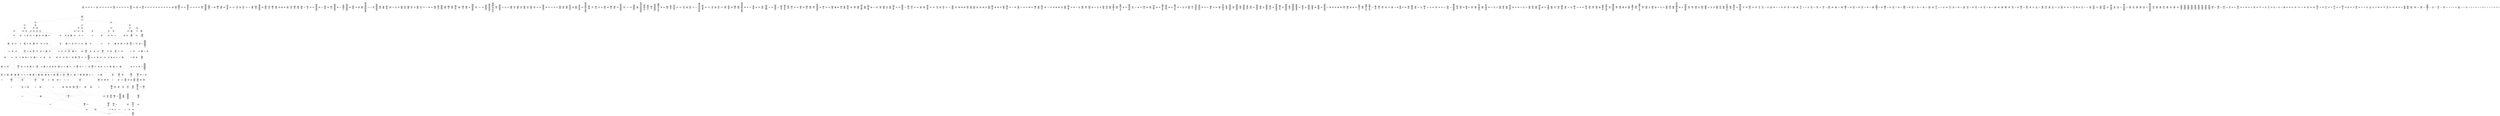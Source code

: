 /* Generated by GvGen v.1.0 (https://www.github.com/stricaud/gvgen) */

digraph G {
compound=true;
   node1 [label="[anywhere]"];
   node2 [label="# 0x0
PUSHX Data
PUSHX Data
MSTORE
PUSHX LogicData
CALLDATASIZE
LT
PUSHX Data
JUMPI
"];
   node3 [label="# 0xd
PUSHX Data
CALLDATALOAD
PUSHX BitData
SHR
PUSHX LogicData
GT
PUSHX Data
JUMPI
"];
   node4 [label="# 0x1e
PUSHX LogicData
GT
PUSHX Data
JUMPI
"];
   node5 [label="# 0x29
PUSHX LogicData
GT
PUSHX Data
JUMPI
"];
   node6 [label="# 0x34
PUSHX LogicData
EQ
PUSHX Data
JUMPI
"];
   node7 [label="# 0x3f
PUSHX LogicData
EQ
PUSHX Data
JUMPI
"];
   node8 [label="# 0x4a
PUSHX LogicData
EQ
PUSHX Data
JUMPI
"];
   node9 [label="# 0x55
PUSHX LogicData
EQ
PUSHX Data
JUMPI
"];
   node10 [label="# 0x60
PUSHX LogicData
EQ
PUSHX Data
JUMPI
"];
   node11 [label="# 0x6b
PUSHX LogicData
EQ
PUSHX Data
JUMPI
"];
   node12 [label="# 0x76
PUSHX Data
REVERT
"];
   node13 [label="# 0x7a
JUMPDEST
PUSHX LogicData
EQ
PUSHX Data
JUMPI
"];
   node14 [label="# 0x86
PUSHX LogicData
EQ
PUSHX Data
JUMPI
"];
   node15 [label="# 0x91
PUSHX LogicData
EQ
PUSHX Data
JUMPI
"];
   node16 [label="# 0x9c
PUSHX LogicData
EQ
PUSHX Data
JUMPI
"];
   node17 [label="# 0xa7
PUSHX LogicData
EQ
PUSHX Data
JUMPI
"];
   node18 [label="# 0xb2
PUSHX LogicData
EQ
PUSHX Data
JUMPI
"];
   node19 [label="# 0xbd
PUSHX Data
REVERT
"];
   node20 [label="# 0xc1
JUMPDEST
PUSHX LogicData
GT
PUSHX Data
JUMPI
"];
   node21 [label="# 0xcd
PUSHX LogicData
EQ
PUSHX Data
JUMPI
"];
   node22 [label="# 0xd8
PUSHX LogicData
EQ
PUSHX Data
JUMPI
"];
   node23 [label="# 0xe3
PUSHX LogicData
EQ
PUSHX Data
JUMPI
"];
   node24 [label="# 0xee
PUSHX LogicData
EQ
PUSHX Data
JUMPI
"];
   node25 [label="# 0xf9
PUSHX LogicData
EQ
PUSHX Data
JUMPI
"];
   node26 [label="# 0x104
PUSHX LogicData
EQ
PUSHX Data
JUMPI
"];
   node27 [label="# 0x10f
PUSHX Data
REVERT
"];
   node28 [label="# 0x113
JUMPDEST
PUSHX LogicData
EQ
PUSHX Data
JUMPI
"];
   node29 [label="# 0x11f
PUSHX LogicData
EQ
PUSHX Data
JUMPI
"];
   node30 [label="# 0x12a
PUSHX LogicData
EQ
PUSHX Data
JUMPI
"];
   node31 [label="# 0x135
PUSHX LogicData
EQ
PUSHX Data
JUMPI
"];
   node32 [label="# 0x140
PUSHX LogicData
EQ
PUSHX Data
JUMPI
"];
   node33 [label="# 0x14b
PUSHX LogicData
EQ
PUSHX Data
JUMPI
"];
   node34 [label="# 0x156
PUSHX Data
REVERT
"];
   node35 [label="# 0x15a
JUMPDEST
PUSHX LogicData
GT
PUSHX Data
JUMPI
"];
   node36 [label="# 0x166
PUSHX LogicData
GT
PUSHX Data
JUMPI
"];
   node37 [label="# 0x171
PUSHX LogicData
EQ
PUSHX Data
JUMPI
"];
   node38 [label="# 0x17c
PUSHX LogicData
EQ
PUSHX Data
JUMPI
"];
   node39 [label="# 0x187
PUSHX LogicData
EQ
PUSHX Data
JUMPI
"];
   node40 [label="# 0x192
PUSHX LogicData
EQ
PUSHX Data
JUMPI
"];
   node41 [label="# 0x19d
PUSHX LogicData
EQ
PUSHX Data
JUMPI
"];
   node42 [label="# 0x1a8
PUSHX LogicData
EQ
PUSHX Data
JUMPI
"];
   node43 [label="# 0x1b3
PUSHX Data
REVERT
"];
   node44 [label="# 0x1b7
JUMPDEST
PUSHX LogicData
EQ
PUSHX Data
JUMPI
"];
   node45 [label="# 0x1c3
PUSHX LogicData
EQ
PUSHX Data
JUMPI
"];
   node46 [label="# 0x1ce
PUSHX LogicData
EQ
PUSHX Data
JUMPI
"];
   node47 [label="# 0x1d9
PUSHX LogicData
EQ
PUSHX Data
JUMPI
"];
   node48 [label="# 0x1e4
PUSHX LogicData
EQ
PUSHX Data
JUMPI
"];
   node49 [label="# 0x1ef
PUSHX LogicData
EQ
PUSHX Data
JUMPI
"];
   node50 [label="# 0x1fa
PUSHX Data
REVERT
"];
   node51 [label="# 0x1fe
JUMPDEST
PUSHX LogicData
GT
PUSHX Data
JUMPI
"];
   node52 [label="# 0x20a
PUSHX LogicData
EQ
PUSHX Data
JUMPI
"];
   node53 [label="# 0x215
PUSHX LogicData
EQ
PUSHX Data
JUMPI
"];
   node54 [label="# 0x220
PUSHX LogicData
EQ
PUSHX Data
JUMPI
"];
   node55 [label="# 0x22b
PUSHX LogicData
EQ
PUSHX Data
JUMPI
"];
   node56 [label="# 0x236
PUSHX LogicData
EQ
PUSHX Data
JUMPI
"];
   node57 [label="# 0x241
PUSHX LogicData
EQ
PUSHX Data
JUMPI
"];
   node58 [label="# 0x24c
PUSHX Data
REVERT
"];
   node59 [label="# 0x250
JUMPDEST
PUSHX LogicData
EQ
PUSHX Data
JUMPI
"];
   node60 [label="# 0x25b
PUSHX LogicData
EQ
PUSHX Data
JUMPI
"];
   node61 [label="# 0x266
PUSHX LogicData
EQ
PUSHX Data
JUMPI
"];
   node62 [label="# 0x271
PUSHX LogicData
EQ
PUSHX Data
JUMPI
"];
   node63 [label="# 0x27c
PUSHX LogicData
EQ
PUSHX Data
JUMPI
"];
   node64 [label="# 0x287
PUSHX LogicData
EQ
PUSHX Data
JUMPI
"];
   node65 [label="# 0x292
JUMPDEST
PUSHX Data
REVERT
"];
   node66 [label="# 0x297
JUMPDEST
CALLVALUE
ISZERO
PUSHX Data
JUMPI
"];
   node67 [label="# 0x29f
PUSHX Data
REVERT
"];
   node68 [label="# 0x2a3
JUMPDEST
PUSHX Data
PUSHX Data
CALLDATASIZE
PUSHX Data
PUSHX Data
JUMP
"];
   node69 [label="# 0x2b2
JUMPDEST
PUSHX Data
JUMP
"];
   node70 [label="# 0x2b7
JUMPDEST
PUSHX MemData
MLOAD
MSTORE
PUSHX ArithData
ADD
"];
   node71 [label="# 0x2c1
JUMPDEST
PUSHX MemData
MLOAD
SUB
RETURN
"];
   node72 [label="# 0x2ca
JUMPDEST
CALLVALUE
ISZERO
PUSHX Data
JUMPI
"];
   node73 [label="# 0x2d2
PUSHX Data
REVERT
"];
   node74 [label="# 0x2d6
JUMPDEST
PUSHX Data
PUSHX Data
CALLDATASIZE
PUSHX Data
PUSHX Data
JUMP
"];
   node75 [label="# 0x2e5
JUMPDEST
PUSHX Data
JUMP
"];
   node76 [label="# 0x2ea
JUMPDEST
PUSHX MemData
MLOAD
ISZERO
ISZERO
MSTORE
PUSHX ArithData
ADD
PUSHX Data
JUMP
"];
   node77 [label="# 0x2fa
JUMPDEST
CALLVALUE
ISZERO
PUSHX Data
JUMPI
"];
   node78 [label="# 0x302
PUSHX Data
REVERT
"];
   node79 [label="# 0x306
JUMPDEST
PUSHX Data
PUSHX Data
CALLDATASIZE
PUSHX Data
PUSHX Data
JUMP
"];
   node80 [label="# 0x315
JUMPDEST
PUSHX Data
JUMP
"];
   node81 [label="# 0x31a
JUMPDEST
STOP
"];
   node82 [label="# 0x31c
JUMPDEST
CALLVALUE
ISZERO
PUSHX Data
JUMPI
"];
   node83 [label="# 0x324
PUSHX Data
REVERT
"];
   node84 [label="# 0x328
JUMPDEST
PUSHX Data
PUSHX Data
JUMP
"];
   node85 [label="# 0x331
JUMPDEST
PUSHX MemData
MLOAD
PUSHX Data
PUSHX Data
JUMP
"];
   node86 [label="# 0x33e
JUMPDEST
CALLVALUE
ISZERO
PUSHX Data
JUMPI
"];
   node87 [label="# 0x346
PUSHX Data
REVERT
"];
   node88 [label="# 0x34a
JUMPDEST
PUSHX Data
PUSHX Data
CALLDATASIZE
PUSHX Data
PUSHX Data
JUMP
"];
   node89 [label="# 0x359
JUMPDEST
PUSHX Data
JUMP
"];
   node90 [label="# 0x35e
JUMPDEST
CALLVALUE
ISZERO
PUSHX Data
JUMPI
"];
   node91 [label="# 0x366
PUSHX Data
REVERT
"];
   node92 [label="# 0x36a
JUMPDEST
PUSHX Data
PUSHX Data
CALLDATASIZE
PUSHX Data
PUSHX Data
JUMP
"];
   node93 [label="# 0x379
JUMPDEST
PUSHX Data
JUMP
"];
   node94 [label="# 0x37e
JUMPDEST
CALLVALUE
ISZERO
PUSHX Data
JUMPI
"];
   node95 [label="# 0x386
PUSHX Data
REVERT
"];
   node96 [label="# 0x38a
JUMPDEST
PUSHX Data
PUSHX Data
CALLDATASIZE
PUSHX Data
PUSHX Data
JUMP
"];
   node97 [label="# 0x399
JUMPDEST
PUSHX Data
JUMP
"];
   node98 [label="# 0x39e
JUMPDEST
CALLVALUE
ISZERO
PUSHX Data
JUMPI
"];
   node99 [label="# 0x3a6
PUSHX Data
REVERT
"];
   node100 [label="# 0x3aa
JUMPDEST
PUSHX Data
PUSHX Data
CALLDATASIZE
PUSHX Data
PUSHX Data
JUMP
"];
   node101 [label="# 0x3b9
JUMPDEST
PUSHX Data
JUMP
"];
   node102 [label="# 0x3be
JUMPDEST
CALLVALUE
ISZERO
PUSHX Data
JUMPI
"];
   node103 [label="# 0x3c6
PUSHX Data
REVERT
"];
   node104 [label="# 0x3ca
JUMPDEST
PUSHX Data
PUSHX Data
CALLDATASIZE
PUSHX Data
PUSHX Data
JUMP
"];
   node105 [label="# 0x3d9
JUMPDEST
PUSHX Data
JUMP
"];
   node106 [label="# 0x3de
JUMPDEST
CALLVALUE
ISZERO
PUSHX Data
JUMPI
"];
   node107 [label="# 0x3e6
PUSHX Data
REVERT
"];
   node108 [label="# 0x3ea
JUMPDEST
PUSHX Data
PUSHX Data
CALLDATASIZE
PUSHX Data
PUSHX Data
JUMP
"];
   node109 [label="# 0x3f9
JUMPDEST
PUSHX Data
MSTORE
PUSHX Data
MSTORE
PUSHX Data
SHA3
PUSHX ArithData
ADD
SLOAD
JUMP
"];
   node110 [label="# 0x40e
JUMPDEST
CALLVALUE
ISZERO
PUSHX Data
JUMPI
"];
   node111 [label="# 0x416
PUSHX Data
REVERT
"];
   node112 [label="# 0x41a
JUMPDEST
PUSHX Data
PUSHX Data
CALLDATASIZE
PUSHX Data
PUSHX Data
JUMP
"];
   node113 [label="# 0x429
JUMPDEST
PUSHX Data
JUMP
"];
   node114 [label="# 0x42e
JUMPDEST
CALLVALUE
ISZERO
PUSHX Data
JUMPI
"];
   node115 [label="# 0x436
PUSHX Data
REVERT
"];
   node116 [label="# 0x43a
JUMPDEST
PUSHX Data
PUSHX Data
CALLDATASIZE
PUSHX Data
PUSHX Data
JUMP
"];
   node117 [label="# 0x449
JUMPDEST
PUSHX Data
JUMP
"];
   node118 [label="# 0x44e
JUMPDEST
CALLVALUE
ISZERO
PUSHX Data
JUMPI
"];
   node119 [label="# 0x456
PUSHX Data
REVERT
"];
   node120 [label="# 0x45a
JUMPDEST
PUSHX Data
PUSHX Data
CALLDATASIZE
PUSHX Data
PUSHX Data
JUMP
"];
   node121 [label="# 0x469
JUMPDEST
PUSHX Data
JUMP
"];
   node122 [label="# 0x46e
JUMPDEST
CALLVALUE
ISZERO
PUSHX Data
JUMPI
"];
   node123 [label="# 0x476
PUSHX Data
REVERT
"];
   node124 [label="# 0x47a
JUMPDEST
PUSHX Data
PUSHX Data
CALLDATASIZE
PUSHX Data
PUSHX Data
JUMP
"];
   node125 [label="# 0x489
JUMPDEST
PUSHX Data
JUMP
"];
   node126 [label="# 0x48e
JUMPDEST
CALLVALUE
ISZERO
PUSHX Data
JUMPI
"];
   node127 [label="# 0x496
PUSHX Data
REVERT
"];
   node128 [label="# 0x49a
JUMPDEST
PUSHX Data
PUSHX MemData
MLOAD
PUSHX Data
PUSHX Data
CODECOPY
MLOAD
MSTORE
JUMP
"];
   node129 [label="# 0x4b0
JUMPDEST
CALLVALUE
ISZERO
PUSHX Data
JUMPI
"];
   node130 [label="# 0x4b8
PUSHX Data
REVERT
"];
   node131 [label="# 0x4bc
JUMPDEST
PUSHX Data
PUSHX Data
CALLDATASIZE
PUSHX Data
PUSHX Data
JUMP
"];
   node132 [label="# 0x4cb
JUMPDEST
PUSHX Data
JUMP
"];
   node133 [label="# 0x4d0
JUMPDEST
CALLVALUE
ISZERO
PUSHX Data
JUMPI
"];
   node134 [label="# 0x4d8
PUSHX Data
REVERT
"];
   node135 [label="# 0x4dc
JUMPDEST
PUSHX Data
PUSHX Data
JUMP
"];
   node136 [label="# 0x4e5
JUMPDEST
CALLVALUE
ISZERO
PUSHX Data
JUMPI
"];
   node137 [label="# 0x4ed
PUSHX Data
REVERT
"];
   node138 [label="# 0x4f1
JUMPDEST
PUSHX Data
PUSHX Data
CALLDATASIZE
PUSHX Data
PUSHX Data
JUMP
"];
   node139 [label="# 0x500
JUMPDEST
PUSHX Data
MSTORE
PUSHX Data
PUSHX Data
MSTORE
PUSHX Data
SHA3
PUSHX ArithData
ADD
SLOAD
PUSHX BitData
AND
JUMP
"];
   node140 [label="# 0x518
JUMPDEST
CALLVALUE
ISZERO
PUSHX Data
JUMPI
"];
   node141 [label="# 0x520
PUSHX Data
REVERT
"];
   node142 [label="# 0x524
JUMPDEST
PUSHX Data
PUSHX Data
CALLDATASIZE
PUSHX Data
PUSHX Data
JUMP
"];
   node143 [label="# 0x533
JUMPDEST
PUSHX Data
JUMP
"];
   node144 [label="# 0x538
JUMPDEST
PUSHX MemData
MLOAD
PUSHX Data
PUSHX Data
JUMP
"];
   node145 [label="# 0x545
JUMPDEST
CALLVALUE
ISZERO
PUSHX Data
JUMPI
"];
   node146 [label="# 0x54d
PUSHX Data
REVERT
"];
   node147 [label="# 0x551
JUMPDEST
PUSHX Data
PUSHX Data
CALLDATASIZE
PUSHX Data
PUSHX Data
JUMP
"];
   node148 [label="# 0x560
JUMPDEST
PUSHX Data
JUMP
"];
   node149 [label="# 0x565
JUMPDEST
CALLVALUE
ISZERO
PUSHX Data
JUMPI
"];
   node150 [label="# 0x56d
PUSHX Data
REVERT
"];
   node151 [label="# 0x571
JUMPDEST
PUSHX Data
PUSHX Data
CALLDATASIZE
PUSHX Data
PUSHX Data
JUMP
"];
   node152 [label="# 0x580
JUMPDEST
PUSHX Data
MSTORE
PUSHX Data
PUSHX Data
MSTORE
PUSHX Data
SHA3
SLOAD
ISZERO
ISZERO
JUMP
"];
   node153 [label="# 0x594
JUMPDEST
CALLVALUE
ISZERO
PUSHX Data
JUMPI
"];
   node154 [label="# 0x59c
PUSHX Data
REVERT
"];
   node155 [label="# 0x5a0
JUMPDEST
PUSHX Data
PUSHX Data
CALLDATASIZE
PUSHX Data
PUSHX Data
JUMP
"];
   node156 [label="# 0x5af
JUMPDEST
PUSHX Data
JUMP
"];
   node157 [label="# 0x5b4
JUMPDEST
CALLVALUE
ISZERO
PUSHX Data
JUMPI
"];
   node158 [label="# 0x5bc
PUSHX Data
REVERT
"];
   node159 [label="# 0x5c0
JUMPDEST
PUSHX Data
PUSHX Data
CALLDATASIZE
PUSHX Data
PUSHX Data
JUMP
"];
   node160 [label="# 0x5cf
JUMPDEST
PUSHX Data
JUMP
"];
   node161 [label="# 0x5d4
JUMPDEST
CALLVALUE
ISZERO
PUSHX Data
JUMPI
"];
   node162 [label="# 0x5dc
PUSHX Data
REVERT
"];
   node163 [label="# 0x5e0
JUMPDEST
PUSHX StorData
SLOAD
PUSHX BitData
AND
PUSHX Data
JUMP
"];
   node164 [label="# 0x5ec
JUMPDEST
CALLVALUE
ISZERO
PUSHX Data
JUMPI
"];
   node165 [label="# 0x5f4
PUSHX Data
REVERT
"];
   node166 [label="# 0x5f8
JUMPDEST
PUSHX Data
PUSHX Data
CALLDATASIZE
PUSHX Data
PUSHX Data
JUMP
"];
   node167 [label="# 0x607
JUMPDEST
PUSHX Data
JUMP
"];
   node168 [label="# 0x60c
JUMPDEST
PUSHX Data
PUSHX Data
CALLDATASIZE
PUSHX Data
PUSHX Data
JUMP
"];
   node169 [label="# 0x61a
JUMPDEST
PUSHX Data
JUMP
"];
   node170 [label="# 0x61f
JUMPDEST
CALLVALUE
ISZERO
PUSHX Data
JUMPI
"];
   node171 [label="# 0x627
PUSHX Data
REVERT
"];
   node172 [label="# 0x62b
JUMPDEST
PUSHX Data
PUSHX Data
CALLDATASIZE
PUSHX Data
PUSHX Data
JUMP
"];
   node173 [label="# 0x63a
JUMPDEST
PUSHX Data
JUMP
"];
   node174 [label="# 0x63f
JUMPDEST
CALLVALUE
ISZERO
PUSHX Data
JUMPI
"];
   node175 [label="# 0x647
PUSHX Data
REVERT
"];
   node176 [label="# 0x64b
JUMPDEST
PUSHX Data
PUSHX Data
CALLDATASIZE
PUSHX Data
PUSHX Data
JUMP
"];
   node177 [label="# 0x65a
JUMPDEST
PUSHX Data
JUMP
"];
   node178 [label="# 0x65f
JUMPDEST
CALLVALUE
ISZERO
PUSHX Data
JUMPI
"];
   node179 [label="# 0x667
PUSHX Data
REVERT
"];
   node180 [label="# 0x66b
JUMPDEST
PUSHX Data
PUSHX Data
JUMP
"];
   node181 [label="# 0x674
JUMPDEST
CALLVALUE
ISZERO
PUSHX Data
JUMPI
"];
   node182 [label="# 0x67c
PUSHX Data
REVERT
"];
   node183 [label="# 0x680
JUMPDEST
PUSHX Data
PUSHX Data
JUMP
"];
   node184 [label="# 0x689
JUMPDEST
CALLVALUE
ISZERO
PUSHX Data
JUMPI
"];
   node185 [label="# 0x691
PUSHX Data
REVERT
"];
   node186 [label="# 0x695
JUMPDEST
PUSHX StorData
SLOAD
PUSHX MemData
MLOAD
PUSHX ArithData
PUSHX BitData
PUSHX BitData
SHL
SUB
AND
MSTORE
PUSHX ArithData
ADD
PUSHX Data
JUMP
"];
   node187 [label="# 0x6b1
JUMPDEST
CALLVALUE
ISZERO
PUSHX Data
JUMPI
"];
   node188 [label="# 0x6b9
PUSHX Data
REVERT
"];
   node189 [label="# 0x6bd
JUMPDEST
PUSHX Data
PUSHX Data
CALLDATASIZE
PUSHX Data
PUSHX Data
JUMP
"];
   node190 [label="# 0x6cc
JUMPDEST
PUSHX Data
JUMP
"];
   node191 [label="# 0x6d1
JUMPDEST
CALLVALUE
ISZERO
PUSHX Data
JUMPI
"];
   node192 [label="# 0x6d9
PUSHX Data
REVERT
"];
   node193 [label="# 0x6dd
JUMPDEST
PUSHX Data
PUSHX Data
JUMP
"];
   node194 [label="# 0x6e6
JUMPDEST
CALLVALUE
ISZERO
PUSHX Data
JUMPI
"];
   node195 [label="# 0x6ee
PUSHX Data
REVERT
"];
   node196 [label="# 0x6f2
JUMPDEST
PUSHX Data
PUSHX Data
JUMP
"];
   node197 [label="# 0x6fb
JUMPDEST
CALLVALUE
ISZERO
PUSHX Data
JUMPI
"];
   node198 [label="# 0x703
PUSHX Data
REVERT
"];
   node199 [label="# 0x707
JUMPDEST
PUSHX Data
PUSHX Data
CALLDATASIZE
PUSHX Data
PUSHX Data
JUMP
"];
   node200 [label="# 0x716
JUMPDEST
PUSHX Data
JUMP
"];
   node201 [label="# 0x71b
JUMPDEST
CALLVALUE
ISZERO
PUSHX Data
JUMPI
"];
   node202 [label="# 0x723
PUSHX Data
REVERT
"];
   node203 [label="# 0x727
JUMPDEST
PUSHX Data
PUSHX Data
CALLDATASIZE
PUSHX Data
PUSHX Data
JUMP
"];
   node204 [label="# 0x736
JUMPDEST
PUSHX Data
JUMP
"];
   node205 [label="# 0x73b
JUMPDEST
CALLVALUE
ISZERO
PUSHX Data
JUMPI
"];
   node206 [label="# 0x743
PUSHX Data
REVERT
"];
   node207 [label="# 0x747
JUMPDEST
PUSHX Data
PUSHX Data
JUMP
"];
   node208 [label="# 0x750
JUMPDEST
CALLVALUE
ISZERO
PUSHX Data
JUMPI
"];
   node209 [label="# 0x758
PUSHX Data
REVERT
"];
   node210 [label="# 0x75c
JUMPDEST
PUSHX Data
PUSHX Data
CALLDATASIZE
PUSHX Data
PUSHX Data
JUMP
"];
   node211 [label="# 0x76b
JUMPDEST
PUSHX Data
JUMP
"];
   node212 [label="# 0x770
JUMPDEST
PUSHX MemData
MLOAD
PUSHX Data
PUSHX Data
JUMP
"];
   node213 [label="# 0x786
JUMPDEST
CALLVALUE
ISZERO
PUSHX Data
JUMPI
"];
   node214 [label="# 0x78e
PUSHX Data
REVERT
"];
   node215 [label="# 0x792
JUMPDEST
PUSHX Data
PUSHX Data
CALLDATASIZE
PUSHX Data
PUSHX Data
JUMP
"];
   node216 [label="# 0x7a1
JUMPDEST
PUSHX Data
MSTORE
PUSHX Data
PUSHX Data
MSTORE
PUSHX Data
SHA3
SLOAD
JUMP
"];
   node217 [label="# 0x7b3
JUMPDEST
CALLVALUE
ISZERO
PUSHX Data
JUMPI
"];
   node218 [label="# 0x7bb
PUSHX Data
REVERT
"];
   node219 [label="# 0x7bf
JUMPDEST
PUSHX Data
PUSHX Data
CALLDATASIZE
PUSHX Data
PUSHX Data
JUMP
"];
   node220 [label="# 0x7ce
JUMPDEST
PUSHX Data
MSTORE
PUSHX ArithData
PUSHX Data
MSTORE
PUSHX Data
SHA3
PUSHX ArithData
PUSHX BitData
PUSHX BitData
SHL
SUB
AND
MSTORE
ADD
MSTORE
SHA3
SLOAD
JUMP
"];
   node221 [label="# 0x7f9
JUMPDEST
CALLVALUE
ISZERO
PUSHX Data
JUMPI
"];
   node222 [label="# 0x801
PUSHX Data
REVERT
"];
   node223 [label="# 0x805
JUMPDEST
PUSHX Data
PUSHX Data
CALLDATASIZE
PUSHX Data
PUSHX Data
JUMP
"];
   node224 [label="# 0x814
JUMPDEST
PUSHX Data
JUMP
"];
   node225 [label="# 0x819
JUMPDEST
CALLVALUE
ISZERO
PUSHX Data
JUMPI
"];
   node226 [label="# 0x821
PUSHX Data
REVERT
"];
   node227 [label="# 0x825
JUMPDEST
PUSHX Data
PUSHX Data
CALLDATASIZE
PUSHX Data
PUSHX Data
JUMP
"];
   node228 [label="# 0x834
JUMPDEST
PUSHX Data
JUMP
"];
   node229 [label="# 0x839
JUMPDEST
CALLVALUE
ISZERO
PUSHX Data
JUMPI
"];
   node230 [label="# 0x841
PUSHX Data
REVERT
"];
   node231 [label="# 0x845
JUMPDEST
PUSHX Data
PUSHX Data
JUMP
"];
   node232 [label="# 0x84e
JUMPDEST
CALLVALUE
ISZERO
PUSHX Data
JUMPI
"];
   node233 [label="# 0x856
PUSHX Data
REVERT
"];
   node234 [label="# 0x85a
JUMPDEST
PUSHX Data
PUSHX Data
CALLDATASIZE
PUSHX Data
PUSHX Data
JUMP
"];
   node235 [label="# 0x869
JUMPDEST
PUSHX ArithData
PUSHX BitData
PUSHX BitData
SHL
SUB
AND
PUSHX Data
MSTORE
PUSHX Data
PUSHX Data
MSTORE
PUSHX Data
SHA3
AND
MSTORE
MSTORE
SHA3
SLOAD
PUSHX BitData
AND
JUMP
"];
   node236 [label="# 0x897
JUMPDEST
PUSHX Data
PUSHX Data
CALLDATASIZE
PUSHX Data
PUSHX Data
JUMP
"];
   node237 [label="# 0x8a5
JUMPDEST
PUSHX Data
JUMP
"];
   node238 [label="# 0x8aa
JUMPDEST
CALLVALUE
ISZERO
PUSHX Data
JUMPI
"];
   node239 [label="# 0x8b2
PUSHX Data
REVERT
"];
   node240 [label="# 0x8b6
JUMPDEST
PUSHX Data
PUSHX Data
CALLDATASIZE
PUSHX Data
PUSHX Data
JUMP
"];
   node241 [label="# 0x8c5
JUMPDEST
PUSHX Data
JUMP
"];
   node242 [label="# 0x8ca
JUMPDEST
CALLVALUE
ISZERO
PUSHX Data
JUMPI
"];
   node243 [label="# 0x8d2
PUSHX Data
REVERT
"];
   node244 [label="# 0x8d6
JUMPDEST
PUSHX Data
PUSHX Data
CALLDATASIZE
PUSHX Data
PUSHX Data
JUMP
"];
   node245 [label="# 0x8e5
JUMPDEST
PUSHX Data
JUMP
"];
   node246 [label="# 0x8ea
JUMPDEST
CALLVALUE
ISZERO
PUSHX Data
JUMPI
"];
   node247 [label="# 0x8f2
PUSHX Data
REVERT
"];
   node248 [label="# 0x8f6
JUMPDEST
PUSHX Data
PUSHX Data
CALLDATASIZE
PUSHX Data
PUSHX Data
JUMP
"];
   node249 [label="# 0x905
JUMPDEST
PUSHX Data
JUMP
"];
   node250 [label="# 0x90a
JUMPDEST
PUSHX Data
PUSHX ArithData
PUSHX BitData
PUSHX BitData
SHL
SUB
AND
PUSHX Data
JUMPI
"];
   node251 [label="# 0x91b
PUSHX MemData
MLOAD
PUSHX BitData
PUSHX BitData
SHL
MSTORE
PUSHX Data
PUSHX ArithData
ADD
MSTORE
PUSHX Data
PUSHX ArithData
ADD
MSTORE
PUSHX Data
PUSHX ArithData
ADD
MSTORE
PUSHX BitData
PUSHX BitData
SHL
PUSHX ArithData
ADD
MSTORE
PUSHX ArithData
ADD
"];
   node252 [label="# 0x972
JUMPDEST
PUSHX MemData
MLOAD
SUB
REVERT
"];
   node253 [label="# 0x97b
JUMPDEST
PUSHX Data
MSTORE
PUSHX Data
PUSHX Data
MSTORE
PUSHX Data
SHA3
PUSHX ArithData
PUSHX BitData
PUSHX BitData
SHL
SUB
AND
MSTORE
MSTORE
SHA3
SLOAD
"];
   node254 [label="# 0x9a0
JUMPDEST
JUMP
"];
   node255 [label="# 0x9a6
JUMPDEST
PUSHX Data
PUSHX Data
PUSHX Data
JUMP
"];
   node256 [label="# 0x9b1
JUMPDEST
PUSHX StorData
SLOAD
PUSHX ArithData
PUSHX BitData
PUSHX BitData
SHL
SUB
AND
CALLER
EQ
PUSHX Data
JUMPI
"];
   node257 [label="# 0x9c4
PUSHX MemData
MLOAD
PUSHX BitData
PUSHX BitData
SHL
MSTORE
PUSHX ArithData
ADD
PUSHX Data
PUSHX Data
JUMP
"];
   node258 [label="# 0x9db
JUMPDEST
PUSHX Data
PUSHX Data
JUMP
"];
   node259 [label="# 0x9e4
JUMPDEST
JUMP
"];
   node260 [label="# 0x9e7
JUMPDEST
PUSHX Data
PUSHX StorData
SLOAD
PUSHX Data
PUSHX Data
JUMP
"];
   node261 [label="# 0x9f6
JUMPDEST
PUSHX ArithData
ADD
PUSHX ArithData
DIV
MUL
PUSHX ArithData
ADD
PUSHX MemData
MLOAD
ADD
PUSHX Data
MSTORE
MSTORE
PUSHX ArithData
ADD
SLOAD
PUSHX Data
PUSHX Data
JUMP
"];
   node262 [label="# 0xa22
JUMPDEST
ISZERO
PUSHX Data
JUMPI
"];
   node263 [label="# 0xa29
PUSHX LogicData
LT
PUSHX Data
JUMPI
"];
   node264 [label="# 0xa31
PUSHX ArithData
SLOAD
DIV
MUL
MSTORE
PUSHX ArithData
ADD
PUSHX Data
JUMP
"];
   node265 [label="# 0xa44
JUMPDEST
ADD
PUSHX Data
MSTORE
PUSHX Data
PUSHX Data
SHA3
"];
   node266 [label="# 0xa52
JUMPDEST
SLOAD
MSTORE
PUSHX ArithData
ADD
PUSHX ArithData
ADD
GT
PUSHX Data
JUMPI
"];
   node267 [label="# 0xa66
SUB
PUSHX BitData
AND
ADD
"];
   node268 [label="# 0xa6f
JUMPDEST
JUMP
"];
   node269 [label="# 0xa79
JUMPDEST
PUSHX Data
PUSHX MemData
MLOAD
PUSHX Data
PUSHX Data
CODECOPY
MLOAD
MSTORE
PUSHX Data
JUMP
"];
   node270 [label="# 0xa91
JUMPDEST
PUSHX LogicData
MSTORE
PUSHX Data
PUSHX Data
MSTORE
PUSHX Data
SHA3
SLOAD
PUSHX Data
LT
PUSHX Data
JUMPI
"];
   node271 [label="# 0xaa9
PUSHX MemData
MLOAD
PUSHX BitData
PUSHX BitData
SHL
MSTORE
PUSHX Data
PUSHX ArithData
ADD
MSTORE
PUSHX Data
PUSHX ArithData
ADD
MSTORE
PUSHX BitData
PUSHX BitData
SHL
PUSHX ArithData
ADD
MSTORE
PUSHX ArithData
ADD
PUSHX Data
JUMP
"];
   node272 [label="# 0xae9
JUMPDEST
PUSHX Data
PUSHX Data
JUMP
"];
   node273 [label="# 0xaf2
JUMPDEST
PUSHX Data
MSTORE
PUSHX Data
PUSHX ArithData
MSTORE
PUSHX MemData
SHA3
MLOAD
PUSHX Data
PUSHX ArithData
ADD
ADD
PUSHX Data
JUMP
"];
   node274 [label="# 0xb15
JUMPDEST
PUSHX MemData
MLOAD
PUSHX ArithData
SUB
SUB
MSTORE
PUSHX Data
MSTORE
JUMP
"];
   node275 [label="# 0xb2b
JUMPDEST
PUSHX StorData
SLOAD
PUSHX ArithData
PUSHX BitData
PUSHX BitData
SHL
SUB
AND
CALLER
EQ
PUSHX Data
JUMPI
"];
   node276 [label="# 0xb3e
PUSHX MemData
MLOAD
PUSHX BitData
PUSHX BitData
SHL
MSTORE
PUSHX ArithData
ADD
PUSHX Data
PUSHX Data
JUMP
"];
   node277 [label="# 0xb55
JUMPDEST
PUSHX Data
PUSHX Data
JUMP
"];
   node278 [label="# 0xb5e
JUMPDEST
PUSHX Data
PUSHX Data
PUSHX Data
JUMP
"];
   node279 [label="# 0xb69
JUMPDEST
PUSHX Data
PUSHX Data
JUMP
"];
   node280 [label="# 0xb72
JUMPDEST
PUSHX MemData
MLOAD
PUSHX ArithData
ADD
PUSHX Data
PUSHX Data
JUMP
"];
   node281 [label="# 0xb83
JUMPDEST
PUSHX MemData
MLOAD
PUSHX ArithData
SUB
SUB
MSTORE
PUSHX Data
MSTORE
JUMP
"];
   node282 [label="# 0xb9a
JUMPDEST
PUSHX StorData
SLOAD
PUSHX ArithData
PUSHX BitData
PUSHX BitData
SHL
SUB
AND
CALLER
EQ
PUSHX Data
JUMPI
"];
   node283 [label="# 0xbad
PUSHX MemData
MLOAD
PUSHX BitData
PUSHX BitData
SHL
MSTORE
PUSHX ArithData
ADD
PUSHX Data
PUSHX Data
JUMP
"];
   node284 [label="# 0xbc4
JUMPDEST
PUSHX Data
PUSHX MemData
MLOAD
PUSHX ArithData
ADD
PUSHX Data
MSTORE
PUSHX Data
MSTORE
PUSHX Data
JUMP
"];
   node285 [label="# 0xbdf
JUMPDEST
JUMP
"];
   node286 [label="# 0xbe4
JUMPDEST
PUSHX ArithData
PUSHX BitData
PUSHX BitData
SHL
SUB
AND
CALLER
EQ
PUSHX Data
JUMPI
"];
   node287 [label="# 0xbf6
PUSHX Data
CALLER
PUSHX Data
JUMP
"];
   node288 [label="# 0xc00
JUMPDEST
PUSHX Data
JUMPI
"];
   node289 [label="# 0xc05
PUSHX MemData
MLOAD
PUSHX BitData
PUSHX BitData
SHL
MSTORE
PUSHX Data
PUSHX ArithData
ADD
MSTORE
PUSHX Data
PUSHX ArithData
ADD
MSTORE
PUSHX Data
PUSHX ArithData
ADD
MSTORE
PUSHX BitData
PUSHX BitData
SHL
PUSHX ArithData
ADD
MSTORE
PUSHX ArithData
ADD
PUSHX Data
JUMP
"];
   node290 [label="# 0xc67
JUMPDEST
PUSHX Data
PUSHX Data
JUMP
"];
   node291 [label="# 0xc74
JUMPDEST
JUMP
"];
   node292 [label="# 0xc7b
JUMPDEST
PUSHX Data
MSTORE
PUSHX Data
MSTORE
PUSHX Data
SHA3
PUSHX ArithData
ADD
SLOAD
PUSHX Data
CALLER
PUSHX Data
JUMP
"];
   node293 [label="# 0xc97
JUMPDEST
PUSHX Data
PUSHX Data
JUMP
"];
   node294 [label="# 0xca1
JUMPDEST
PUSHX ArithData
PUSHX BitData
PUSHX BitData
SHL
SUB
AND
CALLER
EQ
PUSHX Data
JUMPI
"];
   node295 [label="# 0xcb2
PUSHX MemData
MLOAD
PUSHX BitData
PUSHX BitData
SHL
MSTORE
PUSHX Data
PUSHX ArithData
ADD
MSTORE
PUSHX Data
PUSHX ArithData
ADD
MSTORE
PUSHX Data
PUSHX ArithData
ADD
MSTORE
PUSHX BitData
PUSHX BitData
SHL
PUSHX ArithData
ADD
MSTORE
PUSHX ArithData
ADD
PUSHX Data
JUMP
"];
   node296 [label="# 0xd11
JUMPDEST
PUSHX Data
PUSHX Data
JUMP
"];
   node297 [label="# 0xd1b
JUMPDEST
JUMP
"];
   node298 [label="# 0xd1f
JUMPDEST
PUSHX Data
MSTORE
PUSHX Data
PUSHX Data
MSTORE
PUSHX Data
SHA3
PUSHX ArithData
ADD
SLOAD
PUSHX ArithData
PUSHX BitData
PUSHX BitData
SHL
SUB
AND
CALLER
EQ
PUSHX Data
JUMPI
"];
   node299 [label="# 0xd41
PUSHX MemData
MLOAD
PUSHX BitData
PUSHX BitData
SHL
MSTORE
PUSHX Data
PUSHX ArithData
ADD
MSTORE
PUSHX Data
PUSHX ArithData
ADD
MSTORE
PUSHX Data
PUSHX ArithData
ADD
MSTORE
PUSHX BitData
PUSHX BitData
SHL
PUSHX ArithData
ADD
MSTORE
PUSHX ArithData
ADD
PUSHX Data
JUMP
"];
   node300 [label="# 0xda0
JUMPDEST
PUSHX Data
PUSHX Data
JUMP
"];
   node301 [label="# 0xdab
JUMPDEST
PUSHX Data
MSTORE
PUSHX Data
PUSHX Data
MSTORE
PUSHX Data
SHA3
SLOAD
PUSHX LogicData
EQ
ISZERO
PUSHX Data
JUMPI
"];
   node302 [label="# 0xde2
PUSHX Data
PUSHX Data
JUMP
"];
   node303 [label="# 0xde9
JUMPDEST
PUSHX Data
PUSHX Data
CALLER
PUSHX Data
JUMP
"];
   node304 [label="# 0xdf5
JUMPDEST
PUSHX Data
PUSHX MemData
MLOAD
PUSHX ArithData
ADD
PUSHX Data
PUSHX Data
JUMP
"];
   node305 [label="# 0xe0a
JUMPDEST
PUSHX MemData
MLOAD
PUSHX ArithData
SUB
SUB
MSTORE
PUSHX Data
MSTORE
MLOAD
PUSHX ArithData
ADD
SHA3
PUSHX Data
PUSHX ArithData
MUL
PUSHX ArithData
ADD
PUSHX MemData
MLOAD
ADD
PUSHX Data
MSTORE
MSTORE
PUSHX ArithData
ADD
PUSHX ArithData
MUL
CALLDATACOPY
PUSHX Data
ADD
MSTORE
MSTORE
PUSHX Data
PUSHX Data
MSTORE
PUSHX Data
SHA3
SLOAD
PUSHX Data
JUMP
"];
   node306 [label="# 0xe6d
JUMPDEST
"];
   node307 [label="# 0xe72
JUMPDEST
JUMP
"];
   node308 [label="# 0xe7a
JUMPDEST
PUSHX StorData
SLOAD
PUSHX ArithData
PUSHX BitData
PUSHX BitData
SHL
SUB
AND
CALLER
EQ
PUSHX Data
JUMPI
"];
   node309 [label="# 0xe8d
PUSHX MemData
MLOAD
PUSHX BitData
PUSHX BitData
SHL
MSTORE
PUSHX ArithData
ADD
PUSHX Data
PUSHX Data
JUMP
"];
   node310 [label="# 0xea4
JUMPDEST
PUSHX Data
PUSHX Data
JUMP
"];
   node311 [label="# 0xeac
JUMPDEST
JUMP
"];
   node312 [label="# 0xeae
JUMPDEST
PUSHX Data
MLOAD
MLOAD
EQ
PUSHX Data
JUMPI
"];
   node313 [label="# 0xeba
PUSHX MemData
MLOAD
PUSHX BitData
PUSHX BitData
SHL
MSTORE
PUSHX Data
PUSHX ArithData
ADD
MSTORE
PUSHX Data
PUSHX ArithData
ADD
MSTORE
PUSHX Data
PUSHX ArithData
ADD
MSTORE
PUSHX BitData
PUSHX BitData
SHL
PUSHX ArithData
ADD
MSTORE
PUSHX ArithData
ADD
PUSHX Data
JUMP
"];
   node314 [label="# 0xf13
JUMPDEST
PUSHX Data
MLOAD
PUSHX ArithData
PUSHX BitData
PUSHX BitData
SHL
SUB
GT
ISZERO
PUSHX Data
JUMPI
"];
   node315 [label="# 0xf27
PUSHX BitData
PUSHX BitData
SHL
PUSHX Data
MSTORE
PUSHX Data
PUSHX Data
MSTORE
PUSHX Data
PUSHX Data
REVERT
"];
   node316 [label="# 0xf3c
JUMPDEST
PUSHX MemData
MLOAD
MSTORE
PUSHX ArithData
MUL
PUSHX ArithData
ADD
ADD
PUSHX Data
MSTORE
ISZERO
PUSHX Data
JUMPI
"];
   node317 [label="# 0xf56
PUSHX ArithData
ADD
PUSHX ArithData
MUL
CALLDATASIZE
CALLDATACOPY
ADD
"];
   node318 [label="# 0xf65
JUMPDEST
PUSHX Data
"];
   node319 [label="# 0xf6b
JUMPDEST
MLOAD
LT
ISZERO
PUSHX Data
JUMPI
"];
   node320 [label="# 0xf75
PUSHX Data
MLOAD
LT
PUSHX Data
JUMPI
"];
   node321 [label="# 0xf82
PUSHX BitData
PUSHX BitData
SHL
PUSHX Data
MSTORE
PUSHX Data
PUSHX Data
MSTORE
PUSHX Data
PUSHX Data
REVERT
"];
   node322 [label="# 0xf97
JUMPDEST
PUSHX ArithData
MUL
PUSHX ArithData
ADD
ADD
MLOAD
MLOAD
LT
PUSHX Data
JUMPI
"];
   node323 [label="# 0xfaa
PUSHX BitData
PUSHX BitData
SHL
PUSHX Data
MSTORE
PUSHX Data
PUSHX Data
MSTORE
PUSHX Data
PUSHX Data
REVERT
"];
   node324 [label="# 0xfbf
JUMPDEST
PUSHX ArithData
MUL
PUSHX ArithData
ADD
ADD
MLOAD
PUSHX Data
JUMP
"];
   node325 [label="# 0xfcc
JUMPDEST
MLOAD
LT
PUSHX Data
JUMPI
"];
   node326 [label="# 0xfd7
PUSHX BitData
PUSHX BitData
SHL
PUSHX Data
MSTORE
PUSHX Data
PUSHX Data
MSTORE
PUSHX Data
PUSHX Data
REVERT
"];
   node327 [label="# 0xfec
JUMPDEST
PUSHX ArithData
MUL
ADD
ADD
MSTORE
PUSHX Data
PUSHX Data
JUMP
"];
   node328 [label="# 0x1000
JUMPDEST
PUSHX Data
JUMP
"];
   node329 [label="# 0x1007
JUMPDEST
JUMP
"];
   node330 [label="# 0x100f
JUMPDEST
PUSHX Data
CALLER
PUSHX Data
JUMP
"];
   node331 [label="# 0x1018
JUMPDEST
PUSHX Data
JUMPI
"];
   node332 [label="# 0x101d
PUSHX MemData
MLOAD
PUSHX BitData
PUSHX BitData
SHL
MSTORE
PUSHX ArithData
ADD
PUSHX Data
PUSHX Data
JUMP
"];
   node333 [label="# 0x1034
JUMPDEST
PUSHX Data
MSTORE
PUSHX Data
PUSHX Data
MSTORE
PUSHX Data
SHA3
PUSHX Data
ADD
SLOAD
PUSHX BitData
NOT
AND
OR
SSTORE
JUMP
"];
   node334 [label="# 0x1054
JUMPDEST
PUSHX Data
PUSHX MemData
MLOAD
PUSHX ArithData
ADD
PUSHX Data
MSTORE
PUSHX Data
MSTORE
PUSHX ArithData
ADD
PUSHX BitData
PUSHX BitData
SHL
MSTORE
PUSHX Data
JUMP
"];
   node335 [label="# 0x1087
JUMPDEST
PUSHX Data
PUSHX MemData
MLOAD
PUSHX Data
PUSHX Data
CODECOPY
MLOAD
MSTORE
PUSHX Data
JUMP
"];
   node336 [label="# 0x109f
JUMPDEST
PUSHX StorData
SLOAD
PUSHX ArithData
PUSHX BitData
PUSHX BitData
SHL
SUB
AND
CALLER
EQ
PUSHX Data
JUMPI
"];
   node337 [label="# 0x10b2
PUSHX MemData
MLOAD
PUSHX BitData
PUSHX BitData
SHL
MSTORE
PUSHX ArithData
ADD
PUSHX Data
PUSHX Data
JUMP
"];
   node338 [label="# 0x10c9
JUMPDEST
PUSHX MemData
MLOAD
PUSHX ArithData
PUSHX BitData
PUSHX BitData
SHL
SUB
AND
ISZERO
PUSHX ArithData
MUL
PUSHX Data
CALL
ISZERO
ISZERO
PUSHX Data
JUMPI
"];
   node339 [label="# 0x10f6
RETURNDATASIZE
PUSHX Data
RETURNDATACOPY
RETURNDATASIZE
PUSHX Data
REVERT
"];
   node340 [label="# 0x10ff
JUMPDEST
PUSHX StorData
SLOAD
PUSHX ArithData
PUSHX BitData
PUSHX BitData
SHL
SUB
AND
CALLER
EQ
PUSHX Data
JUMPI
"];
   node341 [label="# 0x1112
PUSHX MemData
MLOAD
PUSHX BitData
PUSHX BitData
SHL
MSTORE
PUSHX ArithData
ADD
PUSHX Data
PUSHX Data
JUMP
"];
   node342 [label="# 0x1129
JUMPDEST
LT
PUSHX Data
JUMPI
"];
   node343 [label="# 0x1131
PUSHX MemData
MLOAD
PUSHX BitData
PUSHX BitData
SHL
MSTORE
PUSHX Data
PUSHX ArithData
ADD
MSTORE
PUSHX Data
PUSHX ArithData
ADD
MSTORE
PUSHX Data
PUSHX ArithData
ADD
MSTORE
PUSHX BitData
PUSHX BitData
SHL
PUSHX ArithData
ADD
MSTORE
PUSHX ArithData
ADD
PUSHX Data
JUMP
"];
   node344 [label="# 0x1196
JUMPDEST
PUSHX LogicData
GT
ISZERO
PUSHX Data
JUMPI
"];
   node345 [label="# 0x11a1
PUSHX LogicData
GT
"];
   node346 [label="# 0x11a6
JUMPDEST
PUSHX Data
JUMPI
"];
   node347 [label="# 0x11ab
PUSHX MemData
MLOAD
PUSHX BitData
PUSHX BitData
SHL
MSTORE
PUSHX Data
PUSHX ArithData
ADD
MSTORE
PUSHX ArithData
ADD
MSTORE
PUSHX Data
PUSHX ArithData
ADD
MSTORE
PUSHX ArithData
ADD
PUSHX Data
JUMP
"];
   node348 [label="# 0x11f2
JUMPDEST
PUSHX Data
MSTORE
PUSHX Data
PUSHX ArithData
MSTORE
PUSHX Data
SHA3
SSTORE
PUSHX ArithData
ADD
SSTORE
PUSHX ArithData
ADD
SSTORE
PUSHX ArithData
ADD
SSTORE
PUSHX ArithData
ADD
SSTORE
PUSHX ArithData
ADD
SSTORE
MLOAD
PUSHX Data
PUSHX ArithData
ADD
ADD
PUSHX Data
JUMP
"];
   node349 [label="# 0x123d
JUMPDEST
PUSHX Data
MSTORE
PUSHX Data
PUSHX Data
MSTORE
PUSHX Data
SHA3
PUSHX ArithData
ADD
SLOAD
PUSHX ArithData
PUSHX BitData
PUSHX BitData
SHL
SUB
NOT
AND
PUSHX ArithData
PUSHX BitData
PUSHX BitData
SHL
SUB
AND
OR
SSTORE
PUSHX ArithData
ADD
SLOAD
PUSHX BitData
NOT
AND
ISZERO
ISZERO
OR
SSTORE
PUSHX ArithData
ADD
SSTORE
JUMP
"];
   node350 [label="# 0x1292
JUMPDEST
PUSHX StorData
SLOAD
PUSHX BitData
AND
ISZERO
PUSHX Data
JUMPI
"];
   node351 [label="# 0x129e
PUSHX MemData
MLOAD
PUSHX BitData
PUSHX BitData
SHL
MSTORE
PUSHX Data
PUSHX ArithData
ADD
MSTORE
PUSHX Data
PUSHX ArithData
ADD
MSTORE
PUSHX BitData
PUSHX BitData
SHL
PUSHX ArithData
ADD
MSTORE
PUSHX ArithData
ADD
PUSHX Data
JUMP
"];
   node352 [label="# 0x12e1
JUMPDEST
PUSHX Data
"];
   node353 [label="# 0x12e4
JUMPDEST
LT
ISZERO
PUSHX Data
JUMPI
"];
   node354 [label="# 0x12ed
PUSHX Data
LT
PUSHX Data
JUMPI
"];
   node355 [label="# 0x12fa
PUSHX BitData
PUSHX BitData
SHL
PUSHX Data
MSTORE
PUSHX Data
PUSHX Data
MSTORE
PUSHX Data
PUSHX Data
REVERT
"];
   node356 [label="# 0x130f
JUMPDEST
PUSHX ArithData
MUL
ADD
CALLDATALOAD
LT
PUSHX Data
JUMPI
"];
   node357 [label="# 0x1321
PUSHX BitData
PUSHX BitData
SHL
PUSHX Data
MSTORE
PUSHX Data
PUSHX Data
MSTORE
PUSHX Data
PUSHX Data
REVERT
"];
   node358 [label="# 0x1336
JUMPDEST
PUSHX ArithData
MUL
ADD
CALLDATALOAD
LT
PUSHX Data
JUMPI
"];
   node359 [label="# 0x1348
PUSHX BitData
PUSHX BitData
SHL
PUSHX Data
MSTORE
PUSHX Data
PUSHX Data
MSTORE
PUSHX Data
PUSHX Data
REVERT
"];
   node360 [label="# 0x135d
JUMPDEST
PUSHX ArithData
MUL
ADD
CALLDATALOAD
LT
PUSHX Data
JUMPI
"];
   node361 [label="# 0x136f
PUSHX BitData
PUSHX BitData
SHL
PUSHX Data
MSTORE
PUSHX Data
PUSHX Data
MSTORE
PUSHX Data
PUSHX Data
REVERT
"];
   node362 [label="# 0x1384
JUMPDEST
PUSHX ArithData
MUL
ADD
PUSHX Data
PUSHX Data
JUMP
"];
   node363 [label="# 0x1396
JUMPDEST
PUSHX Data
JUMP
"];
   node364 [label="# 0x139b
JUMPDEST
PUSHX Data
JUMPI
"];
   node365 [label="# 0x13a0
PUSHX MemData
MLOAD
PUSHX BitData
PUSHX BitData
SHL
MSTORE
PUSHX Data
PUSHX ArithData
ADD
MSTORE
PUSHX Data
PUSHX ArithData
ADD
MSTORE
PUSHX Data
PUSHX ArithData
ADD
MSTORE
PUSHX ArithData
ADD
PUSHX Data
JUMP
"];
   node366 [label="# 0x13e7
JUMPDEST
PUSHX Data
PUSHX Data
JUMP
"];
   node367 [label="# 0x13f1
JUMPDEST
PUSHX Data
JUMP
"];
   node368 [label="# 0x13f9
JUMPDEST
PUSHX Data
"];
   node369 [label="# 0x13fd
JUMPDEST
LT
ISZERO
PUSHX Data
JUMPI
"];
   node370 [label="# 0x1406
PUSHX Data
LT
PUSHX Data
JUMPI
"];
   node371 [label="# 0x1413
PUSHX BitData
PUSHX BitData
SHL
PUSHX Data
MSTORE
PUSHX Data
PUSHX Data
MSTORE
PUSHX Data
PUSHX Data
REVERT
"];
   node372 [label="# 0x1428
JUMPDEST
PUSHX ArithData
MUL
ADD
CALLDATALOAD
PUSHX Data
PUSHX Data
LT
PUSHX Data
JUMPI
"];
   node373 [label="# 0x143e
PUSHX BitData
PUSHX BitData
SHL
PUSHX Data
MSTORE
PUSHX Data
PUSHX Data
MSTORE
PUSHX Data
PUSHX Data
REVERT
"];
   node374 [label="# 0x1453
JUMPDEST
PUSHX ArithData
MUL
ADD
CALLDATALOAD
MSTORE
ADD
MSTORE
PUSHX ArithData
ADD
PUSHX Data
SHA3
CALLER
MSTORE
PUSHX ArithData
ADD
MSTORE
SHA3
SLOAD
PUSHX Data
JUMP
"];
   node375 [label="# 0x1483
JUMPDEST
PUSHX Data
PUSHX Data
LT
PUSHX Data
JUMPI
"];
   node376 [label="# 0x1492
PUSHX BitData
PUSHX BitData
SHL
PUSHX Data
MSTORE
PUSHX Data
PUSHX Data
MSTORE
PUSHX Data
PUSHX Data
REVERT
"];
   node377 [label="# 0x14a7
JUMPDEST
PUSHX ArithData
MUL
ADD
CALLDATALOAD
MSTORE
ADD
MSTORE
PUSHX ArithData
ADD
PUSHX Data
SHA3
CALLER
MSTORE
PUSHX ArithData
ADD
MSTORE
SHA3
SSTORE
PUSHX Data
PUSHX Data
JUMP
"];
   node378 [label="# 0x14db
JUMPDEST
PUSHX Data
JUMP
"];
   node379 [label="# 0x14e3
JUMPDEST
PUSHX Data
CALLER
PUSHX ArithData
MUL
PUSHX ArithData
ADD
PUSHX MemData
MLOAD
ADD
PUSHX Data
MSTORE
MSTORE
PUSHX ArithData
ADD
PUSHX ArithData
MUL
CALLDATACOPY
PUSHX Data
ADD
MSTORE
PUSHX MemData
MLOAD
PUSHX ArithData
MUL
ADD
ADD
MSTORE
MSTORE
ADD
CALLDATACOPY
PUSHX Data
ADD
MSTORE
PUSHX MemData
MLOAD
PUSHX ArithData
ADD
MSTORE
MSTORE
PUSHX Data
JUMP
"];
   node380 [label="# 0x1560
JUMPDEST
CALLER
PUSHX ArithData
PUSHX BitData
PUSHX BitData
SHL
SUB
AND
PUSHX Data
PUSHX MemData
MLOAD
PUSHX Data
PUSHX Data
JUMP
"];
   node381 [label="# 0x159f
JUMPDEST
PUSHX MemData
MLOAD
SUB
LOGX
JUMP
"];
   node382 [label="# 0x15b1
JUMPDEST
PUSHX ArithData
PUSHX BitData
PUSHX BitData
SHL
SUB
AND
CALLER
EQ
PUSHX Data
JUMPI
"];
   node383 [label="# 0x15c3
PUSHX Data
CALLER
PUSHX Data
JUMP
"];
   node384 [label="# 0x15cd
JUMPDEST
PUSHX Data
JUMPI
"];
   node385 [label="# 0x15d2
PUSHX MemData
MLOAD
PUSHX BitData
PUSHX BitData
SHL
MSTORE
PUSHX ArithData
ADD
PUSHX Data
PUSHX Data
JUMP
"];
   node386 [label="# 0x15e9
JUMPDEST
PUSHX Data
PUSHX Data
JUMP
"];
   node387 [label="# 0x15f4
JUMPDEST
PUSHX StorData
SLOAD
PUSHX ArithData
PUSHX BitData
PUSHX BitData
SHL
SUB
AND
CALLER
EQ
PUSHX Data
JUMPI
"];
   node388 [label="# 0x1607
PUSHX MemData
MLOAD
PUSHX BitData
PUSHX BitData
SHL
MSTORE
PUSHX ArithData
ADD
PUSHX Data
PUSHX Data
JUMP
"];
   node389 [label="# 0x161e
JUMPDEST
LT
PUSHX Data
JUMPI
"];
   node390 [label="# 0x1626
PUSHX MemData
MLOAD
PUSHX BitData
PUSHX BitData
SHL
MSTORE
PUSHX Data
PUSHX ArithData
ADD
MSTORE
PUSHX Data
PUSHX ArithData
ADD
MSTORE
PUSHX Data
PUSHX ArithData
ADD
MSTORE
PUSHX BitData
PUSHX BitData
SHL
PUSHX ArithData
ADD
MSTORE
PUSHX ArithData
ADD
PUSHX Data
JUMP
"];
   node391 [label="# 0x168a
JUMPDEST
PUSHX LogicData
GT
ISZERO
PUSHX Data
JUMPI
"];
   node392 [label="# 0x1695
PUSHX LogicData
GT
"];
   node393 [label="# 0x169a
JUMPDEST
PUSHX Data
JUMPI
"];
   node394 [label="# 0x169f
PUSHX MemData
MLOAD
PUSHX BitData
PUSHX BitData
SHL
MSTORE
PUSHX Data
PUSHX ArithData
ADD
MSTORE
PUSHX Data
PUSHX ArithData
ADD
MSTORE
PUSHX Data
PUSHX ArithData
ADD
MSTORE
PUSHX ArithData
ADD
PUSHX Data
JUMP
"];
   node395 [label="# 0x16e6
JUMPDEST
PUSHX Data
PUSHX Data
PUSHX Data
PUSHX Data
PUSHX StorData
SLOAD
JUMP
"];
   node396 [label="# 0x16f5
JUMPDEST
MSTORE
PUSHX ArithData
ADD
MSTORE
PUSHX ArithData
ADD
PUSHX Data
SHA3
PUSHX ArithData
ADD
SLOAD
PUSHX BitData
NOT
AND
SSTORE
SSTORE
PUSHX ArithData
ADD
SSTORE
PUSHX ArithData
ADD
SSTORE
PUSHX ArithData
ADD
SSTORE
PUSHX ArithData
ADD
SSTORE
PUSHX ArithData
ADD
SSTORE
PUSHX ArithData
ADD
SSTORE
MLOAD
PUSHX Data
PUSHX ArithData
ADD
ADD
PUSHX Data
JUMP
"];
   node397 [label="# 0x1756
JUMPDEST
PUSHX Data
ADD
SLOAD
PUSHX ArithData
PUSHX BitData
PUSHX BitData
SHL
SUB
NOT
AND
PUSHX ArithData
PUSHX BitData
PUSHX BitData
SHL
SUB
AND
OR
SSTORE
SLOAD
PUSHX ArithData
ADD
SSTORE
JUMP
"];
   node398 [label="# 0x1788
JUMPDEST
PUSHX StorData
SLOAD
PUSHX ArithData
PUSHX BitData
PUSHX BitData
SHL
SUB
AND
CALLER
EQ
PUSHX Data
JUMPI
"];
   node399 [label="# 0x179b
PUSHX MemData
MLOAD
PUSHX BitData
PUSHX BitData
SHL
MSTORE
PUSHX ArithData
ADD
PUSHX Data
PUSHX Data
JUMP
"];
   node400 [label="# 0x17b2
JUMPDEST
PUSHX Data
PUSHX Data
PUSHX Data
JUMP
"];
   node401 [label="# 0x17bc
JUMPDEST
PUSHX StorData
SLOAD
PUSHX ArithData
PUSHX BitData
PUSHX BitData
SHL
SUB
AND
CALLER
EQ
PUSHX Data
JUMPI
"];
   node402 [label="# 0x17cf
PUSHX MemData
MLOAD
PUSHX BitData
PUSHX BitData
SHL
MSTORE
PUSHX ArithData
ADD
PUSHX Data
PUSHX Data
JUMP
"];
   node403 [label="# 0x17e6
JUMPDEST
PUSHX Data
PUSHX Data
JUMP
"];
   node404 [label="# 0x17ee
JUMPDEST
PUSHX Data
MSTORE
PUSHX Data
MSTORE
PUSHX Data
SHA3
PUSHX ArithData
PUSHX BitData
PUSHX BitData
SHL
SUB
AND
MSTORE
MSTORE
SHA3
SLOAD
PUSHX BitData
AND
JUMP
"];
   node405 [label="# 0x1817
JUMPDEST
PUSHX Data
PUSHX StorData
SLOAD
PUSHX Data
PUSHX Data
JUMP
"];
   node406 [label="# 0x1826
JUMPDEST
CALLER
PUSHX ArithData
PUSHX BitData
PUSHX BitData
SHL
SUB
AND
EQ
ISZERO
PUSHX Data
JUMPI
"];
   node407 [label="# 0x1838
PUSHX MemData
MLOAD
PUSHX BitData
PUSHX BitData
SHL
MSTORE
PUSHX Data
PUSHX ArithData
ADD
MSTORE
PUSHX Data
PUSHX ArithData
ADD
MSTORE
PUSHX Data
PUSHX ArithData
ADD
MSTORE
PUSHX BitData
PUSHX BitData
SHL
PUSHX ArithData
ADD
MSTORE
PUSHX ArithData
ADD
PUSHX Data
JUMP
"];
   node408 [label="# 0x1891
JUMPDEST
CALLER
PUSHX Data
MSTORE
PUSHX Data
PUSHX ArithData
MSTORE
PUSHX MemData
SHA3
PUSHX ArithData
PUSHX BitData
PUSHX BitData
SHL
SUB
AND
MSTORE
MSTORE
SHA3
SLOAD
PUSHX BitData
NOT
AND
ISZERO
ISZERO
OR
SSTORE
MLOAD
MSTORE
PUSHX Data
ADD
PUSHX MemData
MLOAD
SUB
LOGX
JUMP
"];
   node409 [label="# 0x18fd
JUMPDEST
PUSHX Data
CALLER
PUSHX Data
JUMP
"];
   node410 [label="# 0x1906
JUMPDEST
PUSHX Data
JUMPI
"];
   node411 [label="# 0x190b
PUSHX MemData
MLOAD
PUSHX BitData
PUSHX BitData
SHL
MSTORE
PUSHX ArithData
ADD
PUSHX Data
PUSHX Data
JUMP
"];
   node412 [label="# 0x1922
JUMPDEST
PUSHX Data
MSTORE
PUSHX Data
PUSHX Data
MSTORE
PUSHX Data
SHA3
PUSHX ArithData
ADD
SLOAD
PUSHX BitData
NOT
AND
SSTORE
JUMP
"];
   node413 [label="# 0x193d
JUMPDEST
PUSHX StorData
SLOAD
PUSHX Data
PUSHX Data
JUMP
"];
   node414 [label="# 0x194a
JUMPDEST
PUSHX ArithData
ADD
PUSHX ArithData
DIV
MUL
PUSHX ArithData
ADD
PUSHX MemData
MLOAD
ADD
PUSHX Data
MSTORE
MSTORE
PUSHX ArithData
ADD
SLOAD
PUSHX Data
PUSHX Data
JUMP
"];
   node415 [label="# 0x1976
JUMPDEST
ISZERO
PUSHX Data
JUMPI
"];
   node416 [label="# 0x197d
PUSHX LogicData
LT
PUSHX Data
JUMPI
"];
   node417 [label="# 0x1985
PUSHX ArithData
SLOAD
DIV
MUL
MSTORE
PUSHX ArithData
ADD
PUSHX Data
JUMP
"];
   node418 [label="# 0x1998
JUMPDEST
ADD
PUSHX Data
MSTORE
PUSHX Data
PUSHX Data
SHA3
"];
   node419 [label="# 0x19a6
JUMPDEST
SLOAD
MSTORE
PUSHX ArithData
ADD
PUSHX ArithData
ADD
GT
PUSHX Data
JUMPI
"];
   node420 [label="# 0x19ba
SUB
PUSHX BitData
AND
ADD
"];
   node421 [label="# 0x19c3
JUMPDEST
JUMP
"];
   node422 [label="# 0x19cb
JUMPDEST
PUSHX Data
PUSHX Data
MSTORE
PUSHX Data
MSTORE
PUSHX Data
SHA3
SLOAD
PUSHX ArithData
ADD
SLOAD
PUSHX ArithData
ADD
SLOAD
PUSHX ArithData
ADD
SLOAD
PUSHX ArithData
ADD
SLOAD
PUSHX ArithData
ADD
SLOAD
PUSHX ArithData
ADD
SLOAD
PUSHX ArithData
ADD
SLOAD
PUSHX ArithData
ADD
SLOAD
PUSHX BitData
AND
PUSHX Data
PUSHX Data
JUMP
"];
   node423 [label="# 0x1a21
JUMPDEST
PUSHX ArithData
ADD
PUSHX ArithData
DIV
MUL
PUSHX ArithData
ADD
PUSHX MemData
MLOAD
ADD
PUSHX Data
MSTORE
MSTORE
PUSHX ArithData
ADD
SLOAD
PUSHX Data
PUSHX Data
JUMP
"];
   node424 [label="# 0x1a4d
JUMPDEST
ISZERO
PUSHX Data
JUMPI
"];
   node425 [label="# 0x1a54
PUSHX LogicData
LT
PUSHX Data
JUMPI
"];
   node426 [label="# 0x1a5c
PUSHX ArithData
SLOAD
DIV
MUL
MSTORE
PUSHX ArithData
ADD
PUSHX Data
JUMP
"];
   node427 [label="# 0x1a6f
JUMPDEST
ADD
PUSHX Data
MSTORE
PUSHX Data
PUSHX Data
SHA3
"];
   node428 [label="# 0x1a7d
JUMPDEST
SLOAD
MSTORE
PUSHX ArithData
ADD
PUSHX ArithData
ADD
GT
PUSHX Data
JUMPI
"];
   node429 [label="# 0x1a91
SUB
PUSHX BitData
AND
ADD
"];
   node430 [label="# 0x1a9a
JUMPDEST
PUSHX ArithData
ADD
SLOAD
PUSHX ArithData
PUSHX BitData
PUSHX BitData
SHL
SUB
AND
JUMP
"];
   node431 [label="# 0x1ab3
JUMPDEST
PUSHX Data
MSTORE
PUSHX Data
MSTORE
PUSHX Data
SHA3
PUSHX ArithData
ADD
SLOAD
PUSHX Data
CALLER
PUSHX Data
JUMP
"];
   node432 [label="# 0x1acf
JUMPDEST
PUSHX Data
PUSHX Data
JUMP
"];
   node433 [label="# 0x1ad9
JUMPDEST
PUSHX StorData
SLOAD
PUSHX ArithData
PUSHX BitData
PUSHX BitData
SHL
SUB
AND
CALLER
EQ
PUSHX Data
JUMPI
"];
   node434 [label="# 0x1aec
PUSHX MemData
MLOAD
PUSHX BitData
PUSHX BitData
SHL
MSTORE
PUSHX ArithData
ADD
PUSHX Data
PUSHX Data
JUMP
"];
   node435 [label="# 0x1b03
JUMPDEST
PUSHX Data
PUSHX ArithData
MUL
PUSHX ArithData
ADD
PUSHX MemData
MLOAD
ADD
PUSHX Data
MSTORE
MSTORE
PUSHX ArithData
ADD
PUSHX ArithData
MUL
CALLDATACOPY
PUSHX Data
ADD
MSTORE
PUSHX MemData
MLOAD
PUSHX ArithData
MUL
ADD
ADD
MSTORE
MSTORE
ADD
CALLDATACOPY
PUSHX Data
ADD
MSTORE
PUSHX MemData
MLOAD
PUSHX ArithData
ADD
MSTORE
MSTORE
PUSHX Data
JUMP
"];
   node436 [label="# 0x1b7f
JUMPDEST
PUSHX StorData
SLOAD
PUSHX Data
PUSHX Data
JUMP
"];
   node437 [label="# 0x1b8c
JUMPDEST
PUSHX Data
PUSHX Data
JUMP
"];
   node438 [label="# 0x1b99
JUMPDEST
PUSHX Data
JUMPI
"];
   node439 [label="# 0x1b9e
PUSHX Data
REVERT
"];
   node440 [label="# 0x1ba2
JUMPDEST
PUSHX Data
MSTORE
PUSHX Data
PUSHX Data
MSTORE
PUSHX Data
SHA3
PUSHX ArithData
ADD
SLOAD
PUSHX Data
PUSHX Data
PUSHX Data
JUMP
"];
   node441 [label="# 0x1bc3
JUMPDEST
CALLVALUE
PUSHX Data
JUMP
"];
   node442 [label="# 0x1bca
JUMPDEST
ISZERO
PUSHX Data
JUMPI
"];
   node443 [label="# 0x1bd3
PUSHX MemData
MLOAD
PUSHX Data
CALLER
GAS
CALL
RETURNDATASIZE
PUSHX LogicData
EQ
PUSHX Data
JUMPI
"];
   node444 [label="# 0x1bf3
PUSHX MemData
MLOAD
PUSHX BitData
NOT
PUSHX ArithData
RETURNDATASIZE
ADD
AND
ADD
PUSHX Data
MSTORE
RETURNDATASIZE
MSTORE
RETURNDATASIZE
PUSHX Data
PUSHX ArithData
ADD
RETURNDATACOPY
PUSHX Data
JUMP
"];
   node445 [label="# 0x1c14
JUMPDEST
PUSHX Data
"];
   node446 [label="# 0x1c19
JUMPDEST
PUSHX Data
JUMPI
"];
   node447 [label="# 0x1c23
PUSHX MemData
MLOAD
PUSHX BitData
PUSHX BitData
SHL
MSTORE
PUSHX Data
PUSHX ArithData
ADD
MSTORE
PUSHX Data
PUSHX ArithData
ADD
MSTORE
PUSHX Data
PUSHX ArithData
ADD
MSTORE
PUSHX ArithData
ADD
PUSHX Data
JUMP
"];
   node448 [label="# 0x1c6a
JUMPDEST
"];
   node449 [label="# 0x1c6c
JUMPDEST
PUSHX Data
MSTORE
PUSHX ArithData
PUSHX Data
MSTORE
PUSHX Data
SHA3
CALLER
MSTORE
ADD
MSTORE
SHA3
SLOAD
PUSHX Data
PUSHX Data
JUMP
"];
   node450 [label="# 0x1c92
JUMPDEST
PUSHX Data
MSTORE
PUSHX ArithData
PUSHX ArithData
MSTORE
PUSHX MemData
SHA3
CALLER
MSTORE
ADD
MSTORE
SHA3
SSTORE
MLOAD
ADD
MSTORE
MSTORE
PUSHX Data
PUSHX Data
JUMP
"];
   node451 [label="# 0x1cca
JUMPDEST
PUSHX Data
MLOAD
MSTORE
PUSHX ArithData
ADD
MSTORE
CALLER
PUSHX Data
ADD
PUSHX MemData
MLOAD
SUB
LOGX
JUMP
"];
   node452 [label="# 0x1d0d
JUMPDEST
PUSHX ArithData
PUSHX BitData
PUSHX BitData
SHL
SUB
AND
CALLER
EQ
PUSHX Data
JUMPI
"];
   node453 [label="# 0x1d1f
PUSHX Data
CALLER
PUSHX Data
JUMP
"];
   node454 [label="# 0x1d29
JUMPDEST
PUSHX Data
JUMPI
"];
   node455 [label="# 0x1d2e
PUSHX MemData
MLOAD
PUSHX BitData
PUSHX BitData
SHL
MSTORE
PUSHX ArithData
ADD
PUSHX Data
PUSHX Data
JUMP
"];
   node456 [label="# 0x1d45
JUMPDEST
PUSHX Data
PUSHX Data
JUMP
"];
   node457 [label="# 0x1d52
JUMPDEST
PUSHX StorData
SLOAD
PUSHX ArithData
PUSHX BitData
PUSHX BitData
SHL
SUB
AND
CALLER
EQ
PUSHX Data
JUMPI
"];
   node458 [label="# 0x1d65
PUSHX MemData
MLOAD
PUSHX BitData
PUSHX BitData
SHL
MSTORE
PUSHX ArithData
ADD
PUSHX Data
PUSHX Data
JUMP
"];
   node459 [label="# 0x1d7c
JUMPDEST
PUSHX ArithData
PUSHX BitData
PUSHX BitData
SHL
SUB
AND
PUSHX Data
JUMPI
"];
   node460 [label="# 0x1d8b
PUSHX MemData
MLOAD
PUSHX BitData
PUSHX BitData
SHL
MSTORE
PUSHX Data
PUSHX ArithData
ADD
MSTORE
PUSHX Data
PUSHX ArithData
ADD
MSTORE
PUSHX Data
PUSHX ArithData
ADD
MSTORE
PUSHX BitData
PUSHX BitData
SHL
PUSHX ArithData
ADD
MSTORE
PUSHX ArithData
ADD
PUSHX Data
JUMP
"];
   node461 [label="# 0x1de1
JUMPDEST
PUSHX Data
PUSHX Data
JUMP
"];
   node462 [label="# 0x1dea
JUMPDEST
PUSHX ArithData
PUSHX BitData
PUSHX BitData
SHL
SUB
AND
CALLER
EQ
PUSHX Data
JUMPI
"];
   node463 [label="# 0x1dfc
PUSHX Data
CALLER
PUSHX Data
JUMP
"];
   node464 [label="# 0x1e06
JUMPDEST
PUSHX Data
JUMPI
"];
   node465 [label="# 0x1e0b
PUSHX MemData
MLOAD
PUSHX BitData
PUSHX BitData
SHL
MSTORE
PUSHX ArithData
ADD
PUSHX Data
PUSHX Data
JUMP
"];
   node466 [label="# 0x1e22
JUMPDEST
PUSHX Data
PUSHX Data
PUSHX Data
PUSHX Data
PUSHX Data
JUMP
"];
   node467 [label="# 0x1e31
JUMPDEST
PUSHX Data
PUSHX Data
PUSHX Data
JUMP
"];
   node468 [label="# 0x1e3c
JUMPDEST
PUSHX ArithData
PUSHX BitData
PUSHX BitData
SHL
SUB
GT
ISZERO
PUSHX Data
JUMPI
"];
   node469 [label="# 0x1e4c
PUSHX BitData
PUSHX BitData
SHL
PUSHX Data
MSTORE
PUSHX Data
PUSHX Data
MSTORE
PUSHX Data
PUSHX Data
REVERT
"];
   node470 [label="# 0x1e61
JUMPDEST
PUSHX MemData
MLOAD
MSTORE
PUSHX ArithData
ADD
PUSHX BitData
NOT
AND
PUSHX ArithData
ADD
ADD
PUSHX Data
MSTORE
ISZERO
PUSHX Data
JUMPI
"];
   node471 [label="# 0x1e7f
PUSHX ArithData
ADD
CALLDATASIZE
CALLDATACOPY
ADD
"];
   node472 [label="# 0x1e8b
JUMPDEST
PUSHX BitData
PUSHX BitData
SHL
PUSHX LogicData
MLOAD
LT
PUSHX Data
JUMPI
"];
   node473 [label="# 0x1e9f
PUSHX BitData
PUSHX BitData
SHL
PUSHX Data
MSTORE
PUSHX Data
PUSHX Data
MSTORE
PUSHX Data
PUSHX Data
REVERT
"];
   node474 [label="# 0x1eb4
JUMPDEST
PUSHX ArithData
ADD
ADD
PUSHX ArithData
PUSHX BitData
PUSHX BitData
SHL
SUB
NOT
AND
PUSHX BitData
BYTE
MSTORE8
PUSHX BitData
PUSHX BitData
SHL
PUSHX LogicData
MLOAD
LT
PUSHX Data
JUMPI
"];
   node475 [label="# 0x1edc
PUSHX BitData
PUSHX BitData
SHL
PUSHX Data
MSTORE
PUSHX Data
PUSHX Data
MSTORE
PUSHX Data
PUSHX Data
REVERT
"];
   node476 [label="# 0x1ef1
JUMPDEST
PUSHX ArithData
ADD
ADD
PUSHX ArithData
PUSHX BitData
PUSHX BitData
SHL
SUB
NOT
AND
PUSHX BitData
BYTE
MSTORE8
PUSHX Data
PUSHX Data
PUSHX Data
PUSHX Data
JUMP
"];
   node477 [label="# 0x1f15
JUMPDEST
PUSHX Data
PUSHX Data
PUSHX Data
JUMP
"];
   node478 [label="# 0x1f20
JUMPDEST
"];
   node479 [label="# 0x1f23
JUMPDEST
PUSHX LogicData
GT
ISZERO
PUSHX Data
JUMPI
"];
   node480 [label="# 0x1f2d
PUSHX BitData
PUSHX BitData
SHL
PUSHX BitData
AND
PUSHX LogicData
LT
PUSHX Data
JUMPI
"];
   node481 [label="# 0x1f4d
PUSHX BitData
PUSHX BitData
SHL
PUSHX Data
MSTORE
PUSHX Data
PUSHX Data
MSTORE
PUSHX Data
PUSHX Data
REVERT
"];
   node482 [label="# 0x1f62
JUMPDEST
BYTE
PUSHX BitData
SHL
MLOAD
LT
PUSHX Data
JUMPI
"];
   node483 [label="# 0x1f71
PUSHX BitData
PUSHX BitData
SHL
PUSHX Data
MSTORE
PUSHX Data
PUSHX Data
MSTORE
PUSHX Data
PUSHX Data
REVERT
"];
   node484 [label="# 0x1f86
JUMPDEST
PUSHX ArithData
ADD
ADD
PUSHX ArithData
PUSHX BitData
PUSHX BitData
SHL
SUB
NOT
AND
PUSHX BitData
BYTE
MSTORE8
PUSHX BitData
SHR
PUSHX Data
PUSHX Data
JUMP
"];
   node485 [label="# 0x1fad
JUMPDEST
PUSHX Data
JUMP
"];
   node486 [label="# 0x1fb4
JUMPDEST
ISZERO
PUSHX Data
JUMPI
"];
   node487 [label="# 0x1fbc
PUSHX MemData
MLOAD
PUSHX BitData
PUSHX BitData
SHL
MSTORE
PUSHX Data
PUSHX ArithData
ADD
MSTORE
PUSHX ArithData
ADD
MSTORE
PUSHX Data
PUSHX ArithData
ADD
MSTORE
PUSHX ArithData
ADD
PUSHX Data
JUMP
"];
   node488 [label="# 0x2003
JUMPDEST
JUMP
"];
   node489 [label="# 0x200a
JUMPDEST
PUSHX Data
PUSHX ArithData
PUSHX BitData
PUSHX BitData
SHL
SUB
NOT
AND
PUSHX BitData
PUSHX BitData
SHL
EQ
PUSHX Data
JUMPI
"];
   node490 [label="# 0x2026
PUSHX ArithData
PUSHX BitData
PUSHX BitData
SHL
SUB
NOT
AND
PUSHX BitData
PUSHX BitData
SHL
EQ
"];
   node491 [label="# 0x203b
JUMPDEST
PUSHX Data
JUMPI
"];
   node492 [label="# 0x2041
PUSHX Data
PUSHX Data
JUMP
"];
   node493 [label="# 0x204a
JUMPDEST
MLOAD
PUSHX Data
PUSHX Data
PUSHX ArithData
ADD
PUSHX Data
JUMP
"];
   node494 [label="# 0x205d
JUMPDEST
PUSHX Data
PUSHX StorData
SLOAD
PUSHX Data
PUSHX Data
JUMP
"];
   node495 [label="# 0x206c
JUMPDEST
PUSHX ArithData
ADD
PUSHX ArithData
DIV
MUL
PUSHX ArithData
ADD
PUSHX MemData
MLOAD
ADD
PUSHX Data
MSTORE
MSTORE
PUSHX ArithData
ADD
SLOAD
PUSHX Data
PUSHX Data
JUMP
"];
   node496 [label="# 0x2098
JUMPDEST
ISZERO
PUSHX Data
JUMPI
"];
   node497 [label="# 0x209f
PUSHX LogicData
LT
PUSHX Data
JUMPI
"];
   node498 [label="# 0x20a7
PUSHX ArithData
SLOAD
DIV
MUL
MSTORE
PUSHX ArithData
ADD
PUSHX Data
JUMP
"];
   node499 [label="# 0x20ba
JUMPDEST
ADD
PUSHX Data
MSTORE
PUSHX Data
PUSHX Data
SHA3
"];
   node500 [label="# 0x20c8
JUMPDEST
SLOAD
MSTORE
PUSHX ArithData
ADD
PUSHX ArithData
ADD
GT
PUSHX Data
JUMPI
"];
   node501 [label="# 0x20dc
SUB
PUSHX BitData
AND
ADD
"];
   node502 [label="# 0x20e5
JUMPDEST
JUMP
"];
   node503 [label="# 0x20f1
JUMPDEST
PUSHX MemData
MLOAD
PUSHX ArithData
MSTORE
PUSHX ArithData
ADD
MSTORE
PUSHX Data
PUSHX ArithData
ADD
CALLDATASIZE
CALLDATACOPY
ADD
PUSHX Data
"];
   node504 [label="# 0x2118
JUMPDEST
PUSHX LogicData
LT
ISZERO
PUSHX Data
JUMPI
"];
   node505 [label="# 0x2122
PUSHX Data
PUSHX Data
PUSHX Data
PUSHX Data
JUMP
"];
   node506 [label="# 0x212e
JUMPDEST
PUSHX Data
PUSHX Data
PUSHX Data
JUMP
"];
   node507 [label="# 0x2139
JUMPDEST
PUSHX Data
PUSHX Data
PUSHX Data
JUMP
"];
   node508 [label="# 0x2144
JUMPDEST
PUSHX Data
PUSHX ArithData
PUSHX BitData
PUSHX BitData
SHL
SUB
AND
PUSHX Data
JUMP
"];
   node509 [label="# 0x2157
JUMPDEST
PUSHX BitData
SHL
PUSHX Data
PUSHX Data
PUSHX BitData
SHR
PUSHX Data
PUSHX Data
JUMP
"];
   node510 [label="# 0x216e
JUMPDEST
PUSHX BitData
SHL
PUSHX Data
PUSHX BitData
SHR
PUSHX Data
PUSHX Data
PUSHX Data
JUMP
"];
   node511 [label="# 0x2185
JUMPDEST
PUSHX BitData
SHR
PUSHX Data
PUSHX Data
JUMP
"];
   node512 [label="# 0x2193
JUMPDEST
PUSHX BitData
SHL
PUSHX Data
PUSHX Data
JUMP
"];
   node513 [label="# 0x21a1
JUMPDEST
PUSHX Data
PUSHX Data
PUSHX Data
JUMP
"];
   node514 [label="# 0x21ad
JUMPDEST
MLOAD
LT
PUSHX Data
JUMPI
"];
   node515 [label="# 0x21b6
PUSHX BitData
PUSHX BitData
SHL
PUSHX Data
MSTORE
PUSHX Data
PUSHX Data
MSTORE
PUSHX Data
PUSHX Data
REVERT
"];
   node516 [label="# 0x21cb
JUMPDEST
PUSHX ArithData
ADD
ADD
PUSHX ArithData
PUSHX BitData
PUSHX BitData
SHL
SUB
NOT
AND
PUSHX BitData
BYTE
MSTORE8
PUSHX Data
PUSHX Data
JUMP
"];
   node517 [label="# 0x21eb
JUMPDEST
PUSHX Data
PUSHX Data
PUSHX Data
JUMP
"];
   node518 [label="# 0x21f7
JUMPDEST
PUSHX Data
PUSHX Data
PUSHX Data
JUMP
"];
   node519 [label="# 0x2202
JUMPDEST
MLOAD
LT
PUSHX Data
JUMPI
"];
   node520 [label="# 0x220b
PUSHX BitData
PUSHX BitData
SHL
PUSHX Data
MSTORE
PUSHX Data
PUSHX Data
MSTORE
PUSHX Data
PUSHX Data
REVERT
"];
   node521 [label="# 0x2220
JUMPDEST
PUSHX ArithData
ADD
ADD
PUSHX ArithData
PUSHX BitData
PUSHX BitData
SHL
SUB
NOT
AND
PUSHX BitData
BYTE
MSTORE8
PUSHX Data
PUSHX Data
JUMP
"];
   node522 [label="# 0x2245
JUMPDEST
PUSHX Data
JUMP
"];
   node523 [label="# 0x224d
JUMPDEST
JUMP
"];
   node524 [label="# 0x2254
JUMPDEST
PUSHX Data
PUSHX Data
JUMPI
"];
   node525 [label="# 0x225c
PUSHX Data
MLOAD
ADD
MSTORE
PUSHX Data
MSTORE
PUSHX BitData
PUSHX BitData
SHL
PUSHX ArithData
ADD
MSTORE
JUMP
"];
   node526 [label="# 0x2278
JUMPDEST
PUSHX Data
"];
   node527 [label="# 0x227c
JUMPDEST
ISZERO
PUSHX Data
JUMPI
"];
   node528 [label="# 0x2283
PUSHX Data
PUSHX Data
JUMP
"];
   node529 [label="# 0x228c
JUMPDEST
PUSHX Data
PUSHX Data
PUSHX Data
JUMP
"];
   node530 [label="# 0x229b
JUMPDEST
PUSHX Data
JUMP
"];
   node531 [label="# 0x22a2
JUMPDEST
PUSHX Data
PUSHX ArithData
PUSHX BitData
PUSHX BitData
SHL
SUB
GT
ISZERO
PUSHX Data
JUMPI
"];
   node532 [label="# 0x22b5
PUSHX BitData
PUSHX BitData
SHL
PUSHX Data
MSTORE
PUSHX Data
PUSHX Data
MSTORE
PUSHX Data
PUSHX Data
REVERT
"];
   node533 [label="# 0x22ca
JUMPDEST
PUSHX MemData
MLOAD
MSTORE
PUSHX ArithData
ADD
PUSHX BitData
NOT
AND
PUSHX ArithData
ADD
ADD
PUSHX Data
MSTORE
ISZERO
PUSHX Data
JUMPI
"];
   node534 [label="# 0x22e8
PUSHX ArithData
ADD
CALLDATASIZE
CALLDATACOPY
ADD
"];
   node535 [label="# 0x22f4
JUMPDEST
"];
   node536 [label="# 0x22f8
JUMPDEST
ISZERO
PUSHX Data
JUMPI
"];
   node537 [label="# 0x22ff
PUSHX Data
PUSHX Data
PUSHX Data
JUMP
"];
   node538 [label="# 0x2309
JUMPDEST
PUSHX Data
PUSHX Data
PUSHX Data
JUMP
"];
   node539 [label="# 0x2316
JUMPDEST
PUSHX Data
PUSHX Data
PUSHX Data
JUMP
"];
   node540 [label="# 0x2321
JUMPDEST
PUSHX BitData
SHL
MLOAD
LT
PUSHX Data
JUMPI
"];
   node541 [label="# 0x232f
PUSHX BitData
PUSHX BitData
SHL
PUSHX Data
MSTORE
PUSHX Data
PUSHX Data
MSTORE
PUSHX Data
PUSHX Data
REVERT
"];
   node542 [label="# 0x2344
JUMPDEST
PUSHX ArithData
ADD
ADD
PUSHX ArithData
PUSHX BitData
PUSHX BitData
SHL
SUB
NOT
AND
PUSHX BitData
BYTE
MSTORE8
PUSHX Data
PUSHX Data
PUSHX Data
JUMP
"];
   node543 [label="# 0x2366
JUMPDEST
PUSHX Data
JUMP
"];
   node544 [label="# 0x236d
JUMPDEST
PUSHX Data
PUSHX Data
JUMP
"];
   node545 [label="# 0x2379
JUMPDEST
JUMP
"];
   node546 [label="# 0x237f
JUMPDEST
MLOAD
MLOAD
EQ
PUSHX Data
JUMPI
"];
   node547 [label="# 0x2389
PUSHX MemData
MLOAD
PUSHX BitData
PUSHX BitData
SHL
MSTORE
PUSHX ArithData
ADD
PUSHX Data
PUSHX Data
JUMP
"];
   node548 [label="# 0x23a0
JUMPDEST
PUSHX ArithData
PUSHX BitData
PUSHX BitData
SHL
SUB
AND
PUSHX Data
JUMPI
"];
   node549 [label="# 0x23af
PUSHX MemData
MLOAD
PUSHX BitData
PUSHX BitData
SHL
MSTORE
PUSHX ArithData
ADD
PUSHX Data
PUSHX Data
JUMP
"];
   node550 [label="# 0x23c6
JUMPDEST
CALLER
PUSHX Data
PUSHX Data
JUMP
"];
   node551 [label="# 0x23d5
JUMPDEST
PUSHX Data
"];
   node552 [label="# 0x23d8
JUMPDEST
MLOAD
LT
ISZERO
PUSHX Data
JUMPI
"];
   node553 [label="# 0x23e2
PUSHX Data
MLOAD
LT
PUSHX Data
JUMPI
"];
   node554 [label="# 0x23ee
PUSHX BitData
PUSHX BitData
SHL
PUSHX Data
MSTORE
PUSHX Data
PUSHX Data
MSTORE
PUSHX Data
PUSHX Data
REVERT
"];
   node555 [label="# 0x2403
JUMPDEST
PUSHX ArithData
MUL
PUSHX ArithData
ADD
ADD
MLOAD
PUSHX Data
MLOAD
LT
PUSHX Data
JUMPI
"];
   node556 [label="# 0x241a
PUSHX BitData
PUSHX BitData
SHL
PUSHX Data
MSTORE
PUSHX Data
PUSHX Data
MSTORE
PUSHX Data
PUSHX Data
REVERT
"];
   node557 [label="# 0x242f
JUMPDEST
PUSHX ArithData
MUL
ADD
ADD
MLOAD
PUSHX Data
MSTORE
PUSHX Data
MSTORE
PUSHX Data
SHA3
PUSHX ArithData
PUSHX BitData
PUSHX BitData
SHL
SUB
AND
MSTORE
MSTORE
SHA3
SLOAD
LT
ISZERO
PUSHX Data
JUMPI
"];
   node558 [label="# 0x2469
PUSHX MemData
MLOAD
PUSHX BitData
PUSHX BitData
SHL
MSTORE
PUSHX ArithData
ADD
PUSHX Data
PUSHX Data
JUMP
"];
   node559 [label="# 0x2480
JUMPDEST
PUSHX Data
MSTORE
PUSHX Data
PUSHX Data
MSTORE
PUSHX Data
SHA3
PUSHX ArithData
PUSHX BitData
PUSHX BitData
SHL
SUB
AND
MSTORE
MSTORE
SHA3
SUB
SSTORE
AND
MSTORE
SHA3
SLOAD
PUSHX Data
PUSHX Data
JUMP
"];
   node560 [label="# 0x24bf
JUMPDEST
SSTORE
PUSHX Data
PUSHX Data
JUMP
"];
   node561 [label="# 0x24d3
JUMPDEST
PUSHX Data
JUMP
"];
   node562 [label="# 0x24da
JUMPDEST
PUSHX ArithData
PUSHX BitData
PUSHX BitData
SHL
SUB
AND
PUSHX ArithData
PUSHX BitData
PUSHX BitData
SHL
SUB
AND
PUSHX ArithData
PUSHX BitData
PUSHX BitData
SHL
SUB
AND
PUSHX Data
PUSHX MemData
MLOAD
PUSHX Data
PUSHX Data
JUMP
"];
   node563 [label="# 0x252a
JUMPDEST
PUSHX MemData
MLOAD
SUB
LOGX
PUSHX Data
PUSHX Data
JUMP
"];
   node564 [label="# 0x2540
JUMPDEST
JUMP
"];
   node565 [label="# 0x2548
JUMPDEST
PUSHX Data
PUSHX Data
JUMP
"];
   node566 [label="# 0x2552
JUMPDEST
PUSHX Data
JUMPI
"];
   node567 [label="# 0x2557
PUSHX Data
PUSHX ArithData
PUSHX BitData
PUSHX BitData
SHL
SUB
AND
PUSHX Data
PUSHX Data
JUMP
"];
   node568 [label="# 0x256a
JUMPDEST
PUSHX Data
PUSHX Data
PUSHX Data
JUMP
"];
   node569 [label="# 0x2575
JUMPDEST
PUSHX MemData
MLOAD
PUSHX ArithData
ADD
PUSHX Data
PUSHX Data
JUMP
"];
   node570 [label="# 0x2586
JUMPDEST
PUSHX MemData
MLOAD
PUSHX BitData
NOT
SUB
ADD
MSTORE
MSTORE
PUSHX BitData
PUSHX BitData
SHL
MSTORE
PUSHX Data
PUSHX ArithData
ADD
PUSHX Data
JUMP
"];
   node571 [label="# 0x25ac
JUMPDEST
PUSHX Data
PUSHX Data
JUMP
"];
   node572 [label="# 0x25b6
JUMPDEST
PUSHX Data
JUMPI
"];
   node573 [label="# 0x25bb
PUSHX Data
MSTORE
PUSHX Data
MSTORE
PUSHX Data
SHA3
PUSHX ArithData
PUSHX BitData
PUSHX BitData
SHL
SUB
AND
MSTORE
MSTORE
SHA3
SLOAD
PUSHX BitData
NOT
AND
PUSHX BitData
OR
SSTORE
PUSHX Data
CALLER
JUMP
"];
   node574 [label="# 0x25ec
JUMPDEST
PUSHX ArithData
PUSHX BitData
PUSHX BitData
SHL
SUB
AND
PUSHX ArithData
PUSHX BitData
PUSHX BitData
SHL
SUB
AND
PUSHX Data
PUSHX MemData
MLOAD
PUSHX MemData
MLOAD
SUB
LOGX
JUMP
"];
   node575 [label="# 0x2630
JUMPDEST
PUSHX Data
PUSHX Data
JUMP
"];
   node576 [label="# 0x263a
JUMPDEST
ISZERO
PUSHX Data
JUMPI
"];
   node577 [label="# 0x2640
PUSHX Data
MSTORE
PUSHX Data
MSTORE
PUSHX MemData
SHA3
PUSHX ArithData
PUSHX BitData
PUSHX BitData
SHL
SUB
AND
MSTORE
MSTORE
SHA3
SLOAD
PUSHX BitData
NOT
AND
SSTORE
MLOAD
CALLER
PUSHX Data
LOGX
JUMP
"];
   node578 [label="# 0x2695
JUMPDEST
PUSHX Data
PUSHX Data
JUMP
"];
   node579 [label="# 0x26a0
JUMPDEST
PUSHX Data
"];
   node580 [label="# 0x26a5
JUMPDEST
MLOAD
LT
ISZERO
PUSHX Data
JUMPI
"];
   node581 [label="# 0x26af
PUSHX Data
MLOAD
LT
PUSHX Data
JUMPI
"];
   node582 [label="# 0x26bb
PUSHX BitData
PUSHX BitData
SHL
PUSHX Data
MSTORE
PUSHX Data
PUSHX Data
MSTORE
PUSHX Data
PUSHX Data
REVERT
"];
   node583 [label="# 0x26d0
JUMPDEST
PUSHX ArithData
MUL
PUSHX ArithData
ADD
ADD
MLOAD
GT
PUSHX Data
JUMPI
"];
   node584 [label="# 0x26e2
PUSHX Data
MLOAD
PUSHX ArithData
ADD
MSTORE
ADD
MSTORE
PUSHX ArithData
ADD
PUSHX MemData
MLOAD
PUSHX ArithData
SUB
SUB
MSTORE
PUSHX Data
MSTORE
MLOAD
PUSHX ArithData
ADD
SHA3
PUSHX Data
JUMP
"];
   node585 [label="# 0x2712
JUMPDEST
PUSHX Data
MLOAD
PUSHX ArithData
ADD
MSTORE
ADD
MSTORE
PUSHX ArithData
ADD
PUSHX MemData
MLOAD
PUSHX ArithData
SUB
SUB
MSTORE
PUSHX Data
MSTORE
MLOAD
PUSHX ArithData
ADD
SHA3
"];
   node586 [label="# 0x273f
JUMPDEST
PUSHX Data
PUSHX Data
JUMP
"];
   node587 [label="# 0x274a
JUMPDEST
PUSHX Data
JUMP
"];
   node588 [label="# 0x2752
JUMPDEST
EQ
JUMP
"];
   node589 [label="# 0x275d
JUMPDEST
PUSHX StorData
SLOAD
PUSHX BitData
AND
PUSHX Data
JUMPI
"];
   node590 [label="# 0x2768
PUSHX MemData
MLOAD
PUSHX BitData
PUSHX BitData
SHL
MSTORE
PUSHX Data
PUSHX ArithData
ADD
MSTORE
PUSHX Data
PUSHX ArithData
ADD
MSTORE
PUSHX BitData
PUSHX BitData
SHL
PUSHX ArithData
ADD
MSTORE
PUSHX ArithData
ADD
PUSHX Data
JUMP
"];
   node591 [label="# 0x27a6
JUMPDEST
PUSHX StorData
SLOAD
PUSHX BitData
NOT
AND
SSTORE
PUSHX Data
CALLER
"];
   node592 [label="# 0x27d3
JUMPDEST
PUSHX MemData
MLOAD
PUSHX ArithData
PUSHX BitData
PUSHX BitData
SHL
SUB
AND
MSTORE
PUSHX ArithData
ADD
PUSHX MemData
MLOAD
SUB
LOGX
JUMP
"];
   node593 [label="# 0x27f0
JUMPDEST
PUSHX Data
PUSHX Data
PUSHX MemData
MLOAD
PUSHX Data
PUSHX Data
CODECOPY
MLOAD
MSTORE
PUSHX Data
JUMP
"];
   node594 [label="# 0x280a
JUMPDEST
PUSHX Data
JUMPI
"];
   node595 [label="# 0x2810
PUSHX Data
PUSHX Data
PUSHX Data
JUMP
"];
   node596 [label="# 0x281b
JUMPDEST
PUSHX Data
PUSHX MemData
MLOAD
PUSHX ArithData
ADD
PUSHX Data
PUSHX Data
JUMP
"];
   node597 [label="# 0x2831
JUMPDEST
PUSHX MemData
MLOAD
PUSHX BitData
NOT
SUB
ADD
MSTORE
MSTORE
PUSHX ArithData
ADD
MLOAD
PUSHX ArithData
PUSHX BitData
PUSHX BitData
SHL
SUB
AND
PUSHX BitData
PUSHX BitData
SHL
OR
MSTORE
PUSHX Data
JUMP
"];
   node598 [label="# 0x2860
JUMPDEST
PUSHX Data
MSTORE
PUSHX Data
PUSHX Data
MSTORE
PUSHX Data
SHA3
PUSHX ArithData
ADD
SLOAD
PUSHX BitData
AND
PUSHX Data
JUMPI
"];
   node599 [label="# 0x287a
PUSHX MemData
MLOAD
PUSHX BitData
PUSHX BitData
SHL
MSTORE
PUSHX Data
PUSHX ArithData
ADD
MSTORE
PUSHX Data
PUSHX ArithData
ADD
MSTORE
PUSHX BitData
PUSHX BitData
SHL
PUSHX ArithData
ADD
MSTORE
PUSHX ArithData
ADD
PUSHX Data
JUMP
"];
   node600 [label="# 0x28b2
JUMPDEST
PUSHX StorData
SLOAD
PUSHX BitData
AND
ISZERO
PUSHX Data
JUMPI
"];
   node601 [label="# 0x28be
PUSHX MemData
MLOAD
PUSHX BitData
PUSHX BitData
SHL
MSTORE
PUSHX Data
PUSHX ArithData
ADD
MSTORE
PUSHX Data
PUSHX ArithData
ADD
MSTORE
PUSHX BitData
PUSHX BitData
SHL
PUSHX ArithData
ADD
MSTORE
PUSHX ArithData
ADD
PUSHX Data
JUMP
"];
   node602 [label="# 0x2901
JUMPDEST
PUSHX Data
MSTORE
PUSHX Data
PUSHX Data
MSTORE
PUSHX Data
SHA3
PUSHX ArithData
ADD
SLOAD
PUSHX Data
JUMPI
"];
   node603 [label="# 0x2918
PUSHX MemData
MLOAD
PUSHX BitData
PUSHX BitData
SHL
MSTORE
PUSHX Data
PUSHX ArithData
ADD
MSTORE
PUSHX Data
PUSHX ArithData
ADD
MSTORE
PUSHX Data
PUSHX ArithData
ADD
MSTORE
PUSHX ArithData
ADD
PUSHX Data
JUMP
"];
   node604 [label="# 0x295f
JUMPDEST
PUSHX Data
MSTORE
PUSHX Data
PUSHX Data
MSTORE
PUSHX Data
SHA3
PUSHX ArithData
ADD
SLOAD
TIMESTAMP
GT
ISZERO
PUSHX Data
JUMPI
"];
   node605 [label="# 0x297a
PUSHX Data
MSTORE
PUSHX Data
PUSHX Data
MSTORE
PUSHX Data
SHA3
PUSHX ArithData
ADD
SLOAD
TIMESTAMP
LT
"];
   node606 [label="# 0x298f
JUMPDEST
PUSHX Data
JUMPI
"];
   node607 [label="# 0x2994
PUSHX MemData
MLOAD
PUSHX BitData
PUSHX BitData
SHL
MSTORE
PUSHX Data
PUSHX ArithData
ADD
MSTORE
PUSHX Data
PUSHX ArithData
ADD
MSTORE
PUSHX Data
PUSHX ArithData
ADD
MSTORE
PUSHX ArithData
ADD
PUSHX Data
JUMP
"];
   node608 [label="# 0x29db
JUMPDEST
PUSHX Data
MSTORE
PUSHX Data
PUSHX Data
MSTORE
PUSHX Data
SHA3
PUSHX ArithData
ADD
SLOAD
PUSHX Data
PUSHX Data
JUMP
"];
   node609 [label="# 0x29f8
JUMPDEST
CALLVALUE
LT
ISZERO
PUSHX Data
JUMPI
"];
   node610 [label="# 0x2a00
PUSHX MemData
MLOAD
PUSHX BitData
PUSHX BitData
SHL
MSTORE
PUSHX Data
PUSHX ArithData
ADD
MSTORE
PUSHX Data
PUSHX ArithData
ADD
MSTORE
PUSHX Data
PUSHX ArithData
ADD
MSTORE
PUSHX ArithData
ADD
PUSHX Data
JUMP
"];
   node611 [label="# 0x2a47
JUMPDEST
PUSHX Data
MSTORE
PUSHX ArithData
PUSHX Data
MSTORE
PUSHX Data
SHA3
CALLER
MSTORE
ADD
MSTORE
SHA3
SLOAD
PUSHX Data
PUSHX Data
JUMP
"];
   node612 [label="# 0x2a6f
JUMPDEST
GT
ISZERO
PUSHX Data
JUMPI
"];
   node613 [label="# 0x2a76
PUSHX MemData
MLOAD
PUSHX BitData
PUSHX BitData
SHL
MSTORE
PUSHX Data
PUSHX ArithData
ADD
MSTORE
PUSHX Data
PUSHX ArithData
ADD
MSTORE
PUSHX Data
PUSHX ArithData
ADD
MSTORE
PUSHX BitData
PUSHX BitData
SHL
PUSHX ArithData
ADD
MSTORE
PUSHX ArithData
ADD
PUSHX Data
JUMP
"];
   node614 [label="# 0x2ace
JUMPDEST
PUSHX Data
MSTORE
PUSHX ArithData
PUSHX Data
MSTORE
PUSHX Data
SHA3
PUSHX ArithData
ADD
SLOAD
CALLER
MSTORE
ADD
MSTORE
SHA3
SLOAD
PUSHX Data
PUSHX Data
JUMP
"];
   node615 [label="# 0x2afa
JUMPDEST
GT
ISZERO
PUSHX Data
JUMPI
"];
   node616 [label="# 0x2b01
PUSHX MemData
MLOAD
PUSHX BitData
PUSHX BitData
SHL
MSTORE
PUSHX Data
PUSHX ArithData
ADD
MSTORE
PUSHX Data
PUSHX ArithData
ADD
MSTORE
PUSHX Data
PUSHX ArithData
ADD
MSTORE
PUSHX BitData
PUSHX BitData
SHL
PUSHX ArithData
ADD
MSTORE
PUSHX ArithData
ADD
PUSHX Data
JUMP
"];
   node617 [label="# 0x2b66
JUMPDEST
PUSHX Data
MSTORE
PUSHX Data
PUSHX Data
MSTORE
PUSHX Data
SHA3
PUSHX ArithData
ADD
SLOAD
GT
ISZERO
PUSHX Data
JUMPI
"];
   node618 [label="# 0x2b80
PUSHX MemData
MLOAD
PUSHX BitData
PUSHX BitData
SHL
MSTORE
PUSHX Data
PUSHX ArithData
ADD
MSTORE
PUSHX Data
PUSHX ArithData
ADD
MSTORE
PUSHX Data
PUSHX ArithData
ADD
MSTORE
PUSHX BitData
PUSHX BitData
SHL
PUSHX ArithData
ADD
MSTORE
PUSHX ArithData
ADD
PUSHX Data
JUMP
"];
   node619 [label="# 0x2bd5
JUMPDEST
PUSHX Data
PUSHX MemData
MLOAD
PUSHX ArithData
ADD
PUSHX Data
MSTORE
PUSHX Data
MSTORE
PUSHX ArithData
ADD
PUSHX BitData
PUSHX BitData
SHL
MSTORE
PUSHX Data
PUSHX Data
MSTORE
PUSHX Data
PUSHX Data
MSTORE
PUSHX Data
SHA3
SLOAD
JUMP
"];
   node620 [label="# 0x2c18
JUMPDEST
PUSHX Data
JUMP
"];
   node621 [label="# 0x2c1d
JUMPDEST
PUSHX Data
MSTORE
PUSHX Data
PUSHX Data
MSTORE
PUSHX Data
SHA3
PUSHX ArithData
ADD
SLOAD
MSTORE
SHA3
SLOAD
PUSHX Data
PUSHX Data
JUMP
"];
   node622 [label="# 0x2c45
JUMPDEST
GT
ISZERO
PUSHX Data
JUMPI
"];
   node623 [label="# 0x2c4c
PUSHX MemData
MLOAD
PUSHX BitData
PUSHX BitData
SHL
MSTORE
PUSHX Data
PUSHX ArithData
ADD
MSTORE
PUSHX ArithData
ADD
MSTORE
PUSHX Data
PUSHX ArithData
ADD
MSTORE
PUSHX ArithData
ADD
PUSHX Data
JUMP
"];
   node624 [label="# 0x2c93
JUMPDEST
PUSHX Data
PUSHX MemData
MLOAD
PUSHX ArithData
ADD
PUSHX Data
MSTORE
PUSHX Data
MSTORE
PUSHX ArithData
ADD
PUSHX Data
MSTORE
CALLER
PUSHX Data
JUMP
"];
   node625 [label="# 0x2cd2
JUMPDEST
PUSHX Data
PUSHX Data
PUSHX Data
JUMP
"];
   node626 [label="# 0x2ce0
JUMPDEST
PUSHX Data
PUSHX MemData
MLOAD
PUSHX ArithData
ADD
PUSHX Data
MSTORE
PUSHX Data
MSTORE
PUSHX ArithData
ADD
PUSHX BitData
PUSHX BitData
SHL
MSTORE
PUSHX Data
JUMP
"];
   node627 [label="# 0x2d16
JUMPDEST
PUSHX Data
JUMPI
"];
   node628 [label="# 0x2d1c
PUSHX MemData
MLOAD
PUSHX BitData
PUSHX BitData
SHL
MSTORE
PUSHX Data
PUSHX ArithData
ADD
MSTORE
PUSHX Data
PUSHX ArithData
ADD
MSTORE
PUSHX Data
PUSHX ArithData
ADD
MSTORE
PUSHX BitData
PUSHX BitData
SHL
PUSHX ArithData
ADD
MSTORE
PUSHX ArithData
ADD
PUSHX Data
JUMP
"];
   node629 [label="# 0x2d6d
JUMPDEST
JUMP
"];
   node630 [label="# 0x2d77
JUMPDEST
PUSHX Data
PUSHX Data
PUSHX Data
JUMP
"];
   node631 [label="# 0x2d83
JUMPDEST
PUSHX Data
PUSHX Data
JUMP
"];
   node632 [label="# 0x2d8f
JUMPDEST
PUSHX Data
PUSHX Data
JUMP
"];
   node633 [label="# 0x2d9a
JUMPDEST
PUSHX StorData
SLOAD
PUSHX ArithData
PUSHX BitData
PUSHX BitData
SHL
SUB
AND
PUSHX ArithData
PUSHX BitData
PUSHX BitData
SHL
SUB
NOT
AND
OR
SSTORE
PUSHX MemData
MLOAD
AND
PUSHX Data
PUSHX Data
LOGX
JUMP
"];
   node634 [label="# 0x2dec
JUMPDEST
PUSHX StorData
SLOAD
PUSHX BitData
AND
ISZERO
PUSHX Data
JUMPI
"];
   node635 [label="# 0x2df8
PUSHX MemData
MLOAD
PUSHX BitData
PUSHX BitData
SHL
MSTORE
PUSHX Data
PUSHX ArithData
ADD
MSTORE
PUSHX Data
PUSHX ArithData
ADD
MSTORE
PUSHX BitData
PUSHX BitData
SHL
PUSHX ArithData
ADD
MSTORE
PUSHX ArithData
ADD
PUSHX Data
JUMP
"];
   node636 [label="# 0x2e32
JUMPDEST
PUSHX StorData
SLOAD
PUSHX BitData
NOT
AND
PUSHX BitData
OR
SSTORE
PUSHX Data
PUSHX Data
CALLER
JUMP
"];
   node637 [label="# 0x2e67
JUMPDEST
PUSHX Data
PUSHX Data
PUSHX Data
JUMP
"];
   node638 [label="# 0x2e73
JUMPDEST
PUSHX Data
PUSHX Data
PUSHX Data
JUMP
"];
   node639 [label="# 0x2e7f
JUMPDEST
PUSHX ArithData
PUSHX BitData
PUSHX BitData
SHL
SUB
AND
PUSHX Data
JUMPI
"];
   node640 [label="# 0x2e8e
PUSHX MemData
MLOAD
PUSHX BitData
PUSHX BitData
SHL
MSTORE
PUSHX ArithData
ADD
PUSHX Data
PUSHX Data
JUMP
"];
   node641 [label="# 0x2ea5
JUMPDEST
CALLER
PUSHX Data
PUSHX Data
PUSHX Data
JUMP
"];
   node642 [label="# 0x2eb5
JUMPDEST
PUSHX Data
PUSHX Data
JUMP
"];
   node643 [label="# 0x2ebe
JUMPDEST
PUSHX Data
JUMP
"];
   node644 [label="# 0x2ec4
JUMPDEST
PUSHX Data
MSTORE
PUSHX Data
PUSHX Data
MSTORE
PUSHX Data
SHA3
PUSHX ArithData
PUSHX BitData
PUSHX BitData
SHL
SUB
AND
MSTORE
MSTORE
SHA3
SLOAD
LT
ISZERO
PUSHX Data
JUMPI
"];
   node645 [label="# 0x2ef0
PUSHX MemData
MLOAD
PUSHX BitData
PUSHX BitData
SHL
MSTORE
PUSHX ArithData
ADD
PUSHX Data
PUSHX Data
JUMP
"];
   node646 [label="# 0x2f07
JUMPDEST
PUSHX Data
MSTORE
PUSHX Data
PUSHX Data
MSTORE
PUSHX Data
SHA3
PUSHX ArithData
PUSHX BitData
PUSHX BitData
SHL
SUB
AND
MSTORE
MSTORE
SHA3
SUB
SSTORE
AND
MSTORE
SHA3
SLOAD
PUSHX Data
PUSHX Data
JUMP
"];
   node647 [label="# 0x2f46
JUMPDEST
SSTORE
PUSHX Data
MLOAD
MSTORE
PUSHX ArithData
ADD
MSTORE
PUSHX ArithData
PUSHX BitData
PUSHX BitData
SHL
SUB
AND
AND
AND
PUSHX Data
ADD
PUSHX MemData
MLOAD
SUB
LOGX
PUSHX Data
PUSHX Data
JUMP
"];
   node648 [label="# 0x2fa6
JUMPDEST
JUMP
"];
   node649 [label="# 0x2faf
JUMPDEST
PUSHX Data
PUSHX ArithData
PUSHX BitData
PUSHX BitData
SHL
SUB
NOT
AND
PUSHX BitData
PUSHX BitData
SHL
EQ
PUSHX Data
JUMPI
"];
   node650 [label="# 0x2fcb
PUSHX BitData
PUSHX BitData
SHL
PUSHX ArithData
PUSHX BitData
PUSHX BitData
SHL
SUB
NOT
AND
EQ
PUSHX Data
JUMP
"];
   node651 [label="# 0x2fe4
JUMPDEST
PUSHX Data
PUSHX LogicData
PUSHX BitData
SHR
LT
ISZERO
PUSHX Data
JUMPI
"];
   node652 [label="# 0x2ff4
PUSHX Data
PUSHX BitData
SHR
PUSHX Data
PUSHX Data
JUMP
"];
   node653 [label="# 0x3002
JUMPDEST
PUSHX BitData
SHL
JUMP
"];
   node654 [label="# 0x300b
JUMPDEST
PUSHX Data
PUSHX BitData
SHR
PUSHX Data
PUSHX Data
JUMP
"];
   node655 [label="# 0x301a
JUMPDEST
JUMP
"];
   node656 [label="# 0x301f
JUMPDEST
PUSHX Data
PUSHX Data
JUMP
"];
   node657 [label="# 0x302b
JUMPDEST
PUSHX Data
MSTORE
PUSHX Data
PUSHX Data
MSTORE
PUSHX Data
SHA3
SLOAD
PUSHX Data
PUSHX Data
JUMP
"];
   node658 [label="# 0x3049
JUMPDEST
SSTORE
JUMP
"];
   node659 [label="# 0x3054
JUMPDEST
PUSHX Data
PUSHX Data
JUMP
"];
   node660 [label="# 0x3062
JUMPDEST
PUSHX ArithData
PUSHX BitData
PUSHX BitData
SHL
SUB
AND
EXTCODESIZE
ISZERO
PUSHX Data
JUMPI
"];
   node661 [label="# 0x3073
PUSHX MemData
MLOAD
PUSHX BitData
PUSHX BitData
SHL
MSTORE
PUSHX ArithData
PUSHX BitData
PUSHX BitData
SHL
SUB
AND
PUSHX Data
PUSHX Data
PUSHX ArithData
ADD
PUSHX Data
JUMP
"];
   node662 [label="# 0x30a6
JUMPDEST
PUSHX Data
PUSHX MemData
MLOAD
SUB
PUSHX Data
EXTCODESIZE
ISZERO
ISZERO
PUSHX Data
JUMPI
"];
   node663 [label="# 0x30bc
PUSHX Data
REVERT
"];
   node664 [label="# 0x30c0
JUMPDEST
GAS
CALL
ISZERO
PUSHX Data
JUMPI
"];
   node665 [label="# 0x30ce
PUSHX MemData
MLOAD
PUSHX ArithData
RETURNDATASIZE
ADD
PUSHX BitData
NOT
AND
ADD
MSTORE
PUSHX Data
ADD
PUSHX Data
JUMP
"];
   node666 [label="# 0x30ed
JUMPDEST
PUSHX Data
"];
   node667 [label="# 0x30f0
JUMPDEST
PUSHX Data
JUMPI
"];
   node668 [label="# 0x30f5
PUSHX Data
PUSHX Data
JUMP
"];
   node669 [label="# 0x30fc
JUMPDEST
PUSHX LogicData
EQ
ISZERO
PUSHX Data
JUMPI
"];
   node670 [label="# 0x3109
PUSHX Data
PUSHX Data
JUMP
"];
   node671 [label="# 0x3111
JUMPDEST
PUSHX Data
JUMPI
"];
   node672 [label="# 0x3117
PUSHX Data
JUMP
"];
   node673 [label="# 0x311c
JUMPDEST
PUSHX MemData
MLOAD
PUSHX BitData
PUSHX BitData
SHL
MSTORE
PUSHX ArithData
ADD
PUSHX Data
PUSHX Data
JUMP
"];
   node674 [label="# 0x3136
JUMPDEST
"];
   node675 [label="# 0x3138
JUMPDEST
PUSHX MemData
MLOAD
PUSHX BitData
PUSHX BitData
SHL
MSTORE
PUSHX Data
PUSHX ArithData
ADD
MSTORE
PUSHX Data
PUSHX ArithData
ADD
MSTORE
PUSHX Data
PUSHX ArithData
ADD
MSTORE
PUSHX BitData
PUSHX BitData
SHL
PUSHX ArithData
ADD
MSTORE
PUSHX ArithData
ADD
PUSHX Data
JUMP
"];
   node676 [label="# 0x319d
JUMPDEST
PUSHX ArithData
PUSHX BitData
PUSHX BitData
SHL
SUB
NOT
AND
PUSHX BitData
PUSHX BitData
SHL
EQ
PUSHX Data
JUMPI
"];
   node677 [label="# 0x31b6
PUSHX MemData
MLOAD
PUSHX BitData
PUSHX BitData
SHL
MSTORE
PUSHX ArithData
ADD
PUSHX Data
PUSHX Data
JUMP
"];
   node678 [label="# 0x31cd
JUMPDEST
PUSHX Data
PUSHX Data
JUMP
"];
   node679 [label="# 0x31d8
JUMPDEST
PUSHX Data
MSTORE
PUSHX Data
PUSHX Data
MSTORE
PUSHX Data
SHA3
SLOAD
PUSHX Data
PUSHX Data
JUMP
"];
   node680 [label="# 0x31f6
JUMPDEST
SSTORE
JUMP
"];
   node681 [label="# 0x3200
JUMPDEST
MLOAD
PUSHX Data
PUSHX ArithData
ADD
PUSHX Data
GAS
STATICCALL
JUMP
"];
   node682 [label="# 0x3221
JUMPDEST
PUSHX Data
PUSHX MemData
MLOAD
PUSHX ArithData
ADD
PUSHX Data
PUSHX Data
JUMP
"];
   node683 [label="# 0x3237
JUMPDEST
PUSHX MemData
MLOAD
PUSHX BitData
NOT
SUB
ADD
MSTORE
MSTORE
PUSHX ArithData
ADD
MLOAD
PUSHX ArithData
PUSHX BitData
PUSHX BitData
SHL
SUB
AND
PUSHX BitData
PUSHX BitData
SHL
OR
MSTORE
PUSHX Data
JUMP
"];
   node684 [label="# 0x3266
JUMPDEST
PUSHX Data
PUSHX MemData
MLOAD
PUSHX ArithData
ADD
PUSHX Data
PUSHX Data
JUMP
"];
   node685 [label="# 0x327c
JUMPDEST
PUSHX MemData
MLOAD
PUSHX BitData
NOT
SUB
ADD
MSTORE
MSTORE
PUSHX ArithData
ADD
MLOAD
PUSHX ArithData
PUSHX BitData
PUSHX BitData
SHL
SUB
AND
PUSHX BitData
PUSHX BitData
SHL
OR
MSTORE
PUSHX Data
JUMP
"];
   node686 [label="# 0x32ab
JUMPDEST
PUSHX Data
PUSHX Data
JUMP
"];
   node687 [label="# 0x32b7
JUMPDEST
PUSHX Data
"];
   node688 [label="# 0x32ba
JUMPDEST
MLOAD
LT
ISZERO
PUSHX Data
JUMPI
"];
   node689 [label="# 0x32c4
MLOAD
LT
PUSHX Data
JUMPI
"];
   node690 [label="# 0x32ce
PUSHX BitData
PUSHX BitData
SHL
PUSHX Data
MSTORE
PUSHX Data
PUSHX Data
MSTORE
PUSHX Data
PUSHX Data
REVERT
"];
   node691 [label="# 0x32e3
JUMPDEST
PUSHX ArithData
MUL
PUSHX ArithData
ADD
ADD
MLOAD
PUSHX Data
PUSHX Data
MLOAD
LT
PUSHX Data
JUMPI
"];
   node692 [label="# 0x32fa
PUSHX BitData
PUSHX BitData
SHL
PUSHX Data
MSTORE
PUSHX Data
PUSHX Data
MSTORE
PUSHX Data
PUSHX Data
REVERT
"];
   node693 [label="# 0x330f
JUMPDEST
PUSHX ArithData
MUL
PUSHX ArithData
ADD
ADD
MLOAD
MSTORE
PUSHX ArithData
ADD
MSTORE
PUSHX ArithData
ADD
PUSHX Data
SHA3
PUSHX Data
SLOAD
PUSHX Data
PUSHX Data
JUMP
"];
   node694 [label="# 0x3334
JUMPDEST
SSTORE
PUSHX Data
PUSHX Data
JUMP
"];
   node695 [label="# 0x3343
JUMPDEST
PUSHX Data
JUMP
"];
   node696 [label="# 0x334a
JUMPDEST
PUSHX Data
PUSHX Data
JUMP
"];
   node697 [label="# 0x3355
JUMPDEST
PUSHX Data
"];
   node698 [label="# 0x3358
JUMPDEST
MLOAD
LT
ISZERO
PUSHX Data
JUMPI
"];
   node699 [label="# 0x3362
MLOAD
LT
PUSHX Data
JUMPI
"];
   node700 [label="# 0x336c
PUSHX BitData
PUSHX BitData
SHL
PUSHX Data
MSTORE
PUSHX Data
PUSHX Data
MSTORE
PUSHX Data
PUSHX Data
REVERT
"];
   node701 [label="# 0x3381
JUMPDEST
PUSHX ArithData
MUL
PUSHX ArithData
ADD
ADD
MLOAD
PUSHX Data
PUSHX Data
MLOAD
LT
PUSHX Data
JUMPI
"];
   node702 [label="# 0x3398
PUSHX BitData
PUSHX BitData
SHL
PUSHX Data
MSTORE
PUSHX Data
PUSHX Data
MSTORE
PUSHX Data
PUSHX Data
REVERT
"];
   node703 [label="# 0x33ad
JUMPDEST
PUSHX ArithData
MUL
PUSHX ArithData
ADD
ADD
MLOAD
MSTORE
PUSHX ArithData
ADD
MSTORE
PUSHX ArithData
ADD
PUSHX Data
SHA3
PUSHX Data
SLOAD
PUSHX Data
PUSHX Data
JUMP
"];
   node704 [label="# 0x33d2
JUMPDEST
SSTORE
PUSHX Data
PUSHX Data
JUMP
"];
   node705 [label="# 0x33e1
JUMPDEST
PUSHX Data
JUMP
"];
   node706 [label="# 0x33e8
JUMPDEST
PUSHX Data
MLOAD
PUSHX Data
MSTORE
ADD
MSTORE
PUSHX Data
PUSHX Data
PUSHX ArithData
ADD
CALLDATASIZE
CALLDATACOPY
ADD
PUSHX LogicData
MLOAD
LT
PUSHX Data
JUMPI
"];
   node707 [label="# 0x341b
PUSHX BitData
PUSHX BitData
SHL
PUSHX Data
MSTORE
PUSHX Data
PUSHX Data
MSTORE
PUSHX Data
PUSHX Data
REVERT
"];
   node708 [label="# 0x3430
JUMPDEST
PUSHX ArithData
MUL
ADD
ADD
MSTORE
JUMP
"];
   node709 [label="# 0x3441
JUMPDEST
PUSHX ArithData
PUSHX BitData
PUSHX BitData
SHL
SUB
AND
EXTCODESIZE
ISZERO
PUSHX Data
JUMPI
"];
   node710 [label="# 0x3452
PUSHX MemData
MLOAD
PUSHX BitData
PUSHX BitData
SHL
MSTORE
PUSHX ArithData
PUSHX BitData
PUSHX BitData
SHL
SUB
AND
PUSHX Data
PUSHX Data
PUSHX ArithData
ADD
PUSHX Data
JUMP
"];
   node711 [label="# 0x3485
JUMPDEST
PUSHX Data
PUSHX MemData
MLOAD
SUB
PUSHX Data
EXTCODESIZE
ISZERO
ISZERO
PUSHX Data
JUMPI
"];
   node712 [label="# 0x349b
PUSHX Data
REVERT
"];
   node713 [label="# 0x349f
JUMPDEST
GAS
CALL
ISZERO
PUSHX Data
JUMPI
"];
   node714 [label="# 0x34ad
PUSHX MemData
MLOAD
PUSHX ArithData
RETURNDATASIZE
ADD
PUSHX BitData
NOT
AND
ADD
MSTORE
PUSHX Data
ADD
PUSHX Data
JUMP
"];
   node715 [label="# 0x34cc
JUMPDEST
PUSHX Data
"];
   node716 [label="# 0x34cf
JUMPDEST
PUSHX Data
JUMPI
"];
   node717 [label="# 0x34d4
PUSHX Data
PUSHX Data
JUMP
"];
   node718 [label="# 0x34db
JUMPDEST
PUSHX ArithData
PUSHX BitData
PUSHX BitData
SHL
SUB
NOT
AND
PUSHX BitData
PUSHX BitData
SHL
EQ
PUSHX Data
JUMPI
"];
   node719 [label="# 0x34f4
PUSHX MemData
MLOAD
PUSHX BitData
PUSHX BitData
SHL
MSTORE
PUSHX ArithData
ADD
PUSHX Data
PUSHX Data
JUMP
"];
   node720 [label="# 0x350b
JUMPDEST
PUSHX ArithData
PUSHX BitData
PUSHX BitData
SHL
SUB
AND
PUSHX Data
JUMPI
"];
   node721 [label="# 0x351a
PUSHX MemData
MLOAD
PUSHX BitData
PUSHX BitData
SHL
MSTORE
PUSHX ArithData
ADD
PUSHX Data
PUSHX Data
JUMP
"];
   node722 [label="# 0x3531
JUMPDEST
CALLER
PUSHX Data
PUSHX Data
PUSHX Data
PUSHX Data
JUMP
"];
   node723 [label="# 0x3542
JUMPDEST
PUSHX Data
MSTORE
PUSHX Data
PUSHX Data
MSTORE
PUSHX Data
SHA3
PUSHX ArithData
PUSHX BitData
PUSHX BitData
SHL
SUB
AND
MSTORE
MSTORE
SHA3
SLOAD
PUSHX Data
PUSHX Data
JUMP
"];
   node724 [label="# 0x3574
JUMPDEST
SSTORE
PUSHX Data
MLOAD
MSTORE
PUSHX ArithData
ADD
MSTORE
PUSHX ArithData
PUSHX BitData
PUSHX BitData
SHL
SUB
AND
PUSHX Data
AND
PUSHX Data
ADD
PUSHX MemData
MLOAD
SUB
LOGX
PUSHX Data
PUSHX Data
PUSHX Data
JUMP
"];
   node725 [label="# 0x35d4
JUMPDEST
PUSHX StorData
SLOAD
PUSHX BitData
AND
ISZERO
PUSHX Data
JUMPI
"];
   node726 [label="# 0x35e0
PUSHX MemData
MLOAD
PUSHX BitData
PUSHX BitData
SHL
MSTORE
PUSHX Data
PUSHX ArithData
ADD
MSTORE
PUSHX Data
PUSHX ArithData
ADD
MSTORE
PUSHX Data
PUSHX ArithData
ADD
MSTORE
PUSHX BitData
PUSHX BitData
SHL
PUSHX ArithData
ADD
MSTORE
PUSHX ArithData
ADD
PUSHX Data
JUMP
"];
   node727 [label="# 0x363c
JUMPDEST
PUSHX ArithData
PUSHX BitData
PUSHX BitData
SHL
SUB
AND
PUSHX Data
JUMPI
"];
   node728 [label="# 0x364b
PUSHX MemData
MLOAD
PUSHX BitData
PUSHX BitData
SHL
MSTORE
PUSHX ArithData
ADD
PUSHX Data
PUSHX Data
JUMP
"];
   node729 [label="# 0x3662
JUMPDEST
CALLER
PUSHX Data
PUSHX Data
PUSHX Data
PUSHX Data
JUMP
"];
   node730 [label="# 0x3673
JUMPDEST
PUSHX Data
PUSHX Data
JUMP
"];
   node731 [label="# 0x367c
JUMPDEST
PUSHX MemData
MLOAD
PUSHX ArithData
ADD
PUSHX Data
MSTORE
PUSHX Data
MSTORE
PUSHX Data
JUMP
"];
   node732 [label="# 0x3691
JUMPDEST
PUSHX Data
MSTORE
PUSHX Data
PUSHX Data
MSTORE
PUSHX Data
SHA3
PUSHX ArithData
PUSHX BitData
PUSHX BitData
SHL
SUB
AND
MSTORE
MSTORE
SHA3
SLOAD
LT
ISZERO
PUSHX Data
JUMPI
"];
   node733 [label="# 0x36bd
PUSHX MemData
MLOAD
PUSHX BitData
PUSHX BitData
SHL
MSTORE
PUSHX ArithData
ADD
PUSHX Data
PUSHX Data
JUMP
"];
   node734 [label="# 0x36d4
JUMPDEST
PUSHX Data
MSTORE
PUSHX Data
PUSHX ArithData
MSTORE
PUSHX Data
SHA3
PUSHX ArithData
PUSHX BitData
PUSHX BitData
SHL
SUB
AND
MSTORE
MSTORE
SHA3
SUB
SSTORE
MLOAD
MSTORE
ADD
MSTORE
AND
PUSHX Data
ADD
PUSHX MemData
MLOAD
SUB
LOGX
JUMP
"];
   node735 [label="# 0x3741
JUMPDEST
PUSHX ArithData
PUSHX BitData
PUSHX BitData
SHL
SUB
AND
PUSHX Data
JUMPI
"];
   node736 [label="# 0x3750
PUSHX MemData
MLOAD
PUSHX BitData
PUSHX BitData
SHL
MSTORE
PUSHX ArithData
ADD
PUSHX Data
PUSHX Data
JUMP
"];
   node737 [label="# 0x3767
JUMPDEST
MLOAD
MLOAD
EQ
PUSHX Data
JUMPI
"];
   node738 [label="# 0x3771
PUSHX MemData
MLOAD
PUSHX BitData
PUSHX BitData
SHL
MSTORE
PUSHX ArithData
ADD
PUSHX Data
PUSHX Data
JUMP
"];
   node739 [label="# 0x3788
JUMPDEST
CALLER
PUSHX Data
PUSHX Data
PUSHX Data
JUMP
"];
   node740 [label="# 0x3798
JUMPDEST
PUSHX Data
"];
   node741 [label="# 0x379b
JUMPDEST
MLOAD
LT
ISZERO
PUSHX Data
JUMPI
"];
   node742 [label="# 0x37a5
MLOAD
LT
PUSHX Data
JUMPI
"];
   node743 [label="# 0x37af
PUSHX BitData
PUSHX BitData
SHL
PUSHX Data
MSTORE
PUSHX Data
PUSHX Data
MSTORE
PUSHX Data
PUSHX Data
REVERT
"];
   node744 [label="# 0x37c4
JUMPDEST
PUSHX ArithData
MUL
PUSHX ArithData
ADD
ADD
MLOAD
PUSHX Data
PUSHX Data
MLOAD
LT
PUSHX Data
JUMPI
"];
   node745 [label="# 0x37db
PUSHX BitData
PUSHX BitData
SHL
PUSHX Data
MSTORE
PUSHX Data
PUSHX Data
MSTORE
PUSHX Data
PUSHX Data
REVERT
"];
   node746 [label="# 0x37f0
JUMPDEST
PUSHX ArithData
MUL
PUSHX ArithData
ADD
ADD
MLOAD
MSTORE
PUSHX ArithData
ADD
MSTORE
PUSHX ArithData
ADD
PUSHX Data
SHA3
PUSHX ArithData
PUSHX ArithData
PUSHX BitData
PUSHX BitData
SHL
SUB
AND
PUSHX ArithData
PUSHX BitData
PUSHX BitData
SHL
SUB
AND
MSTORE
PUSHX ArithData
ADD
MSTORE
PUSHX ArithData
ADD
PUSHX Data
SHA3
PUSHX Data
SLOAD
PUSHX Data
PUSHX Data
JUMP
"];
   node747 [label="# 0x3838
JUMPDEST
SSTORE
PUSHX Data
PUSHX Data
JUMP
"];
   node748 [label="# 0x3848
JUMPDEST
PUSHX Data
JUMP
"];
   node749 [label="# 0x3850
JUMPDEST
PUSHX ArithData
PUSHX BitData
PUSHX BitData
SHL
SUB
AND
PUSHX BitData
PUSHX ArithData
PUSHX BitData
PUSHX BitData
SHL
SUB
AND
PUSHX ArithData
PUSHX BitData
PUSHX BitData
SHL
SUB
AND
PUSHX Data
PUSHX MemData
MLOAD
PUSHX Data
PUSHX Data
JUMP
"];
   node750 [label="# 0x38a1
JUMPDEST
PUSHX MemData
MLOAD
SUB
LOGX
PUSHX Data
PUSHX Data
PUSHX Data
JUMP
"];
   node751 [label="# 0x38b8
JUMPDEST
PUSHX ArithData
PUSHX BitData
PUSHX BitData
SHL
SUB
AND
PUSHX Data
JUMPI
"];
   node752 [label="# 0x38c7
PUSHX MemData
MLOAD
PUSHX BitData
PUSHX BitData
SHL
MSTORE
PUSHX ArithData
ADD
PUSHX Data
PUSHX Data
JUMP
"];
   node753 [label="# 0x38de
JUMPDEST
MLOAD
MLOAD
EQ
PUSHX Data
JUMPI
"];
   node754 [label="# 0x38e8
PUSHX MemData
MLOAD
PUSHX BitData
PUSHX BitData
SHL
MSTORE
PUSHX ArithData
ADD
PUSHX Data
PUSHX Data
JUMP
"];
   node755 [label="# 0x38ff
JUMPDEST
PUSHX Data
CALLER
PUSHX Data
PUSHX Data
PUSHX MemData
MLOAD
PUSHX ArithData
ADD
PUSHX Data
MSTORE
PUSHX Data
MSTORE
PUSHX Data
JUMP
"];
   node756 [label="# 0x3922
JUMPDEST
PUSHX Data
"];
   node757 [label="# 0x3925
JUMPDEST
MLOAD
LT
ISZERO
PUSHX Data
JUMPI
"];
   node758 [label="# 0x392f
PUSHX Data
MLOAD
LT
PUSHX Data
JUMPI
"];
   node759 [label="# 0x393b
PUSHX BitData
PUSHX BitData
SHL
PUSHX Data
MSTORE
PUSHX Data
PUSHX Data
MSTORE
PUSHX Data
PUSHX Data
REVERT
"];
   node760 [label="# 0x3950
JUMPDEST
PUSHX ArithData
MUL
PUSHX ArithData
ADD
ADD
MLOAD
PUSHX Data
MLOAD
LT
PUSHX Data
JUMPI
"];
   node761 [label="# 0x3967
PUSHX BitData
PUSHX BitData
SHL
PUSHX Data
MSTORE
PUSHX Data
PUSHX Data
MSTORE
PUSHX Data
PUSHX Data
REVERT
"];
   node762 [label="# 0x397c
JUMPDEST
PUSHX ArithData
MUL
ADD
ADD
MLOAD
PUSHX Data
MSTORE
PUSHX Data
MSTORE
PUSHX Data
SHA3
PUSHX ArithData
PUSHX BitData
PUSHX BitData
SHL
SUB
AND
MSTORE
MSTORE
SHA3
SLOAD
LT
ISZERO
PUSHX Data
JUMPI
"];
   node763 [label="# 0x39b6
PUSHX MemData
MLOAD
PUSHX BitData
PUSHX BitData
SHL
MSTORE
PUSHX ArithData
ADD
PUSHX Data
PUSHX Data
JUMP
"];
   node764 [label="# 0x39cd
JUMPDEST
PUSHX Data
MSTORE
PUSHX Data
PUSHX Data
MSTORE
PUSHX Data
SHA3
PUSHX ArithData
PUSHX BitData
PUSHX BitData
SHL
SUB
AND
MSTORE
MSTORE
SHA3
SUB
SSTORE
PUSHX Data
PUSHX Data
JUMP
"];
   node765 [label="# 0x39fe
JUMPDEST
PUSHX Data
JUMP
"];
   node766 [label="# 0x3a06
JUMPDEST
PUSHX BitData
PUSHX ArithData
PUSHX BitData
PUSHX BitData
SHL
SUB
AND
PUSHX ArithData
PUSHX BitData
PUSHX BitData
SHL
SUB
AND
PUSHX ArithData
PUSHX BitData
PUSHX BitData
SHL
SUB
AND
PUSHX Data
PUSHX MemData
MLOAD
PUSHX Data
PUSHX Data
JUMP
"];
   node767 [label="# 0x3a57
JUMPDEST
PUSHX MemData
MLOAD
SUB
LOGX
JUMP
"];
   node768 [label="# 0x3a65
JUMPDEST
SLOAD
PUSHX Data
PUSHX Data
JUMP
"];
   node769 [label="# 0x3a71
JUMPDEST
PUSHX Data
MSTORE
PUSHX Data
PUSHX Data
SHA3
PUSHX ArithData
ADD
PUSHX Data
DIV
ADD
PUSHX Data
JUMPI
"];
   node770 [label="# 0x3a8b
PUSHX Data
SSTORE
PUSHX Data
JUMP
"];
   node771 [label="# 0x3a93
JUMPDEST
PUSHX LogicData
LT
PUSHX Data
JUMPI
"];
   node772 [label="# 0x3a9c
MLOAD
PUSHX BitData
NOT
AND
ADD
OR
SSTORE
PUSHX Data
JUMP
"];
   node773 [label="# 0x3aac
JUMPDEST
ADD
PUSHX ArithData
ADD
SSTORE
ISZERO
PUSHX Data
JUMPI
"];
   node774 [label="# 0x3abb
ADD
"];
   node775 [label="# 0x3abe
JUMPDEST
GT
ISZERO
PUSHX Data
JUMPI
"];
   node776 [label="# 0x3ac7
MLOAD
SSTORE
PUSHX ArithData
ADD
PUSHX ArithData
ADD
PUSHX Data
JUMP
"];
   node777 [label="# 0x3ad9
JUMPDEST
PUSHX Data
PUSHX Data
JUMP
"];
   node778 [label="# 0x3ae5
JUMPDEST
JUMP
"];
   node779 [label="# 0x3ae9
JUMPDEST
"];
   node780 [label="# 0x3aea
JUMPDEST
GT
ISZERO
PUSHX Data
JUMPI
"];
   node781 [label="# 0x3af3
PUSHX Data
SSTORE
PUSHX ArithData
ADD
PUSHX Data
JUMP
"];
   node782 [label="# 0x3afe
JUMPDEST
PUSHX Data
PUSHX ArithData
ADD
SLT
PUSHX Data
JUMPI
"];
   node783 [label="# 0x3b0c
REVERT
"];
   node784 [label="# 0x3b0f
JUMPDEST
CALLDATALOAD
PUSHX ArithData
PUSHX BitData
PUSHX BitData
SHL
SUB
GT
ISZERO
PUSHX Data
JUMPI
"];
   node785 [label="# 0x3b22
REVERT
"];
   node786 [label="# 0x3b25
JUMPDEST
PUSHX ArithData
ADD
PUSHX ArithData
PUSHX BitData
SHL
ADD
ADD
GT
ISZERO
PUSHX Data
JUMPI
"];
   node787 [label="# 0x3b3c
PUSHX Data
REVERT
"];
   node788 [label="# 0x3b40
JUMPDEST
JUMP
"];
   node789 [label="# 0x3b47
JUMPDEST
PUSHX Data
PUSHX ArithData
ADD
SLT
PUSHX Data
JUMPI
"];
   node790 [label="# 0x3b54
REVERT
"];
   node791 [label="# 0x3b57
JUMPDEST
CALLDATALOAD
PUSHX Data
PUSHX Data
PUSHX Data
JUMP
"];
   node792 [label="# 0x3b64
JUMPDEST
PUSHX MemData
MLOAD
PUSHX Data
PUSHX Data
JUMP
"];
   node793 [label="# 0x3b71
JUMPDEST
MSTORE
ADD
ADD
PUSHX BitData
SHL
ADD
ADD
LT
ISZERO
PUSHX Data
JUMPI
"];
   node794 [label="# 0x3b8d
REVERT
"];
   node795 [label="# 0x3b90
JUMPDEST
"];
   node796 [label="# 0x3b92
JUMPDEST
LT
ISZERO
PUSHX Data
JUMPI
"];
   node797 [label="# 0x3b9b
CALLDATALOAD
MSTORE
ADD
ADD
PUSHX ArithData
ADD
PUSHX Data
JUMP
"];
   node798 [label="# 0x3bae
JUMPDEST
JUMP
"];
   node799 [label="# 0x3bbb
JUMPDEST
CALLDATALOAD
ISZERO
ISZERO
EQ
PUSHX Data
JUMPI
"];
   node800 [label="# 0x3bc7
PUSHX Data
REVERT
"];
   node801 [label="# 0x3bcb
JUMPDEST
PUSHX Data
PUSHX ArithData
ADD
SLT
PUSHX Data
JUMPI
"];
   node802 [label="# 0x3bd8
REVERT
"];
   node803 [label="# 0x3bdb
JUMPDEST
CALLDATALOAD
PUSHX ArithData
PUSHX BitData
PUSHX BitData
SHL
SUB
GT
ISZERO
PUSHX Data
JUMPI
"];
   node804 [label="# 0x3bed
PUSHX Data
PUSHX Data
JUMP
"];
   node805 [label="# 0x3bf4
JUMPDEST
PUSHX MemData
MLOAD
PUSHX Data
PUSHX ArithData
ADD
PUSHX BitData
NOT
AND
PUSHX ArithData
ADD
PUSHX Data
JUMP
"];
   node806 [label="# 0x3c0b
JUMPDEST
MSTORE
PUSHX ArithData
ADD
ADD
GT
ISZERO
PUSHX Data
JUMPI
"];
   node807 [label="# 0x3c1c
REVERT
"];
   node808 [label="# 0x3c1f
JUMPDEST
PUSHX ArithData
ADD
PUSHX ArithData
ADD
CALLDATACOPY
ADD
PUSHX ArithData
ADD
MSTORE
JUMP
"];
   node809 [label="# 0x3c39
JUMPDEST
PUSHX Data
PUSHX LogicData
SUB
SLT
ISZERO
PUSHX Data
JUMPI
"];
   node810 [label="# 0x3c47
REVERT
"];
   node811 [label="# 0x3c4a
JUMPDEST
CALLDATALOAD
PUSHX Data
PUSHX Data
JUMP
"];
   node812 [label="# 0x3c55
JUMPDEST
PUSHX Data
PUSHX LogicData
SUB
SLT
ISZERO
PUSHX Data
JUMPI
"];
   node813 [label="# 0x3c64
REVERT
"];
   node814 [label="# 0x3c67
JUMPDEST
CALLDATALOAD
PUSHX Data
PUSHX Data
JUMP
"];
   node815 [label="# 0x3c72
JUMPDEST
PUSHX ArithData
ADD
CALLDATALOAD
JUMP
"];
   node816 [label="# 0x3c80
JUMPDEST
PUSHX Data
PUSHX LogicData
SUB
SLT
ISZERO
PUSHX Data
JUMPI
"];
   node817 [label="# 0x3c8f
REVERT
"];
   node818 [label="# 0x3c92
JUMPDEST
CALLDATALOAD
PUSHX Data
PUSHX Data
JUMP
"];
   node819 [label="# 0x3c9d
JUMPDEST
PUSHX ArithData
ADD
CALLDATALOAD
PUSHX Data
PUSHX Data
JUMP
"];
   node820 [label="# 0x3cad
JUMPDEST
JUMP
"];
   node821 [label="# 0x3cb8
JUMPDEST
PUSHX Data
PUSHX Data
PUSHX Data
PUSHX LogicData
SUB
SLT
ISZERO
PUSHX Data
JUMPI
"];
   node822 [label="# 0x3ccc
REVERT
"];
   node823 [label="# 0x3ccf
JUMPDEST
CALLDATALOAD
PUSHX Data
PUSHX Data
JUMP
"];
   node824 [label="# 0x3cda
JUMPDEST
PUSHX ArithData
ADD
CALLDATALOAD
PUSHX Data
PUSHX Data
JUMP
"];
   node825 [label="# 0x3cea
JUMPDEST
PUSHX ArithData
ADD
CALLDATALOAD
PUSHX ArithData
PUSHX BitData
PUSHX BitData
SHL
SUB
GT
ISZERO
PUSHX Data
JUMPI
"];
   node826 [label="# 0x3d02
REVERT
"];
   node827 [label="# 0x3d05
JUMPDEST
PUSHX Data
ADD
PUSHX Data
JUMP
"];
   node828 [label="# 0x3d11
JUMPDEST
PUSHX ArithData
ADD
CALLDATALOAD
GT
ISZERO
PUSHX Data
JUMPI
"];
   node829 [label="# 0x3d23
REVERT
"];
   node830 [label="# 0x3d26
JUMPDEST
PUSHX Data
ADD
PUSHX Data
JUMP
"];
   node831 [label="# 0x3d32
JUMPDEST
PUSHX ArithData
ADD
CALLDATALOAD
GT
ISZERO
PUSHX Data
JUMPI
"];
   node832 [label="# 0x3d44
REVERT
"];
   node833 [label="# 0x3d47
JUMPDEST
PUSHX Data
ADD
PUSHX Data
JUMP
"];
   node834 [label="# 0x3d54
JUMPDEST
JUMP
"];
   node835 [label="# 0x3d61
JUMPDEST
PUSHX Data
PUSHX Data
PUSHX Data
PUSHX LogicData
SUB
SLT
ISZERO
PUSHX Data
JUMPI
"];
   node836 [label="# 0x3d75
REVERT
"];
   node837 [label="# 0x3d78
JUMPDEST
CALLDATALOAD
PUSHX Data
PUSHX Data
JUMP
"];
   node838 [label="# 0x3d83
JUMPDEST
PUSHX ArithData
ADD
CALLDATALOAD
PUSHX Data
PUSHX Data
JUMP
"];
   node839 [label="# 0x3d93
JUMPDEST
PUSHX ArithData
ADD
CALLDATALOAD
PUSHX ArithData
ADD
CALLDATALOAD
PUSHX ArithData
ADD
CALLDATALOAD
PUSHX ArithData
PUSHX BitData
PUSHX BitData
SHL
SUB
GT
ISZERO
PUSHX Data
JUMPI
"];
   node840 [label="# 0x3db8
REVERT
"];
   node841 [label="# 0x3dbb
JUMPDEST
PUSHX Data
ADD
PUSHX Data
JUMP
"];
   node842 [label="# 0x3dc7
JUMPDEST
PUSHX Data
PUSHX Data
PUSHX Data
PUSHX LogicData
SUB
SLT
ISZERO
PUSHX Data
JUMPI
"];
   node843 [label="# 0x3ddb
REVERT
"];
   node844 [label="# 0x3dde
JUMPDEST
CALLDATALOAD
PUSHX Data
PUSHX Data
JUMP
"];
   node845 [label="# 0x3de9
JUMPDEST
PUSHX ArithData
ADD
CALLDATALOAD
PUSHX ArithData
PUSHX BitData
PUSHX BitData
SHL
SUB
GT
ISZERO
PUSHX Data
JUMPI
"];
   node846 [label="# 0x3e01
REVERT
"];
   node847 [label="# 0x3e04
JUMPDEST
PUSHX Data
ADD
PUSHX Data
JUMP
"];
   node848 [label="# 0x3e10
JUMPDEST
PUSHX ArithData
ADD
CALLDATALOAD
GT
ISZERO
PUSHX Data
JUMPI
"];
   node849 [label="# 0x3e25
REVERT
"];
   node850 [label="# 0x3e28
JUMPDEST
PUSHX Data
ADD
PUSHX Data
JUMP
"];
   node851 [label="# 0x3e35
JUMPDEST
JUMP
"];
   node852 [label="# 0x3e46
JUMPDEST
PUSHX Data
PUSHX Data
PUSHX LogicData
SUB
SLT
ISZERO
PUSHX Data
JUMPI
"];
   node853 [label="# 0x3e57
REVERT
"];
   node854 [label="# 0x3e5a
JUMPDEST
CALLDATALOAD
PUSHX Data
PUSHX Data
JUMP
"];
   node855 [label="# 0x3e65
JUMPDEST
PUSHX ArithData
ADD
CALLDATALOAD
PUSHX ArithData
PUSHX BitData
PUSHX BitData
SHL
SUB
GT
ISZERO
PUSHX Data
JUMPI
"];
   node856 [label="# 0x3e7d
REVERT
"];
   node857 [label="# 0x3e80
JUMPDEST
PUSHX Data
ADD
PUSHX Data
JUMP
"];
   node858 [label="# 0x3e8c
JUMPDEST
PUSHX ArithData
ADD
CALLDATALOAD
GT
ISZERO
PUSHX Data
JUMPI
"];
   node859 [label="# 0x3e9e
REVERT
"];
   node860 [label="# 0x3ea1
JUMPDEST
PUSHX Data
ADD
PUSHX Data
JUMP
"];
   node861 [label="# 0x3eae
JUMPDEST
JUMP
"];
   node862 [label="# 0x3eb8
JUMPDEST
PUSHX Data
PUSHX LogicData
SUB
SLT
ISZERO
PUSHX Data
JUMPI
"];
   node863 [label="# 0x3ec7
REVERT
"];
   node864 [label="# 0x3eca
JUMPDEST
CALLDATALOAD
PUSHX Data
PUSHX Data
JUMP
"];
   node865 [label="# 0x3ed5
JUMPDEST
PUSHX Data
PUSHX ArithData
ADD
PUSHX Data
JUMP
"];
   node866 [label="# 0x3ee3
JUMPDEST
JUMP
"];
   node867 [label="# 0x3eec
JUMPDEST
PUSHX Data
PUSHX LogicData
SUB
SLT
ISZERO
PUSHX Data
JUMPI
"];
   node868 [label="# 0x3efb
REVERT
"];
   node869 [label="# 0x3efe
JUMPDEST
PUSHX Data
PUSHX Data
PUSHX LogicData
SUB
SLT
ISZERO
PUSHX Data
JUMPI
"];
   node870 [label="# 0x3f0f
REVERT
"];
   node871 [label="# 0x3f12
JUMPDEST
CALLDATALOAD
PUSHX Data
PUSHX Data
JUMP
"];
   node872 [label="# 0x3f1d
JUMPDEST
PUSHX ArithData
ADD
CALLDATALOAD
PUSHX ArithData
ADD
CALLDATALOAD
JUMP
"];
   node873 [label="# 0x3f32
JUMPDEST
PUSHX Data
PUSHX LogicData
SUB
SLT
ISZERO
PUSHX Data
JUMPI
"];
   node874 [label="# 0x3f41
REVERT
"];
   node875 [label="# 0x3f44
JUMPDEST
CALLDATALOAD
PUSHX ArithData
PUSHX BitData
PUSHX BitData
SHL
SUB
GT
ISZERO
PUSHX Data
JUMPI
"];
   node876 [label="# 0x3f57
REVERT
"];
   node877 [label="# 0x3f5a
JUMPDEST
ADD
PUSHX ArithData
ADD
SLT
PUSHX Data
JUMPI
"];
   node878 [label="# 0x3f6a
REVERT
"];
   node879 [label="# 0x3f6d
JUMPDEST
CALLDATALOAD
PUSHX Data
PUSHX Data
PUSHX Data
JUMP
"];
   node880 [label="# 0x3f7a
JUMPDEST
PUSHX MemData
MLOAD
PUSHX Data
PUSHX Data
JUMP
"];
   node881 [label="# 0x3f87
JUMPDEST
MSTORE
ADD
ADD
PUSHX BitData
SHL
ADD
ADD
LT
ISZERO
PUSHX Data
JUMPI
"];
   node882 [label="# 0x3fa3
REVERT
"];
   node883 [label="# 0x3fa6
JUMPDEST
"];
   node884 [label="# 0x3faa
JUMPDEST
LT
ISZERO
PUSHX Data
JUMPI
"];
   node885 [label="# 0x3fb3
CALLDATALOAD
PUSHX Data
PUSHX Data
JUMP
"];
   node886 [label="# 0x3fbd
JUMPDEST
MSTORE
PUSHX ArithData
ADD
ADD
ADD
PUSHX Data
JUMP
"];
   node887 [label="# 0x3fd1
JUMPDEST
ADD
CALLDATALOAD
GT
ISZERO
PUSHX Data
JUMPI
"];
   node888 [label="# 0x3fe4
REVERT
"];
   node889 [label="# 0x3fe7
JUMPDEST
PUSHX Data
ADD
PUSHX Data
JUMP
"];
   node890 [label="# 0x3ff4
JUMPDEST
JUMP
"];
   node891 [label="# 0x3ffe
JUMPDEST
PUSHX Data
PUSHX Data
PUSHX LogicData
SUB
SLT
ISZERO
PUSHX Data
JUMPI
"];
   node892 [label="# 0x4010
REVERT
"];
   node893 [label="# 0x4013
JUMPDEST
CALLDATALOAD
PUSHX ArithData
PUSHX BitData
PUSHX BitData
SHL
SUB
GT
ISZERO
PUSHX Data
JUMPI
"];
   node894 [label="# 0x4025
REVERT
"];
   node895 [label="# 0x4028
JUMPDEST
PUSHX Data
ADD
PUSHX Data
JUMP
"];
   node896 [label="# 0x4034
JUMPDEST
PUSHX ArithData
ADD
CALLDATALOAD
PUSHX ArithData
ADD
CALLDATALOAD
JUMP
"];
   node897 [label="# 0x404c
JUMPDEST
PUSHX Data
PUSHX Data
PUSHX Data
PUSHX Data
PUSHX LogicData
SUB
SLT
ISZERO
PUSHX Data
JUMPI
"];
   node898 [label="# 0x4064
REVERT
"];
   node899 [label="# 0x4067
JUMPDEST
CALLDATALOAD
PUSHX ArithData
PUSHX BitData
PUSHX BitData
SHL
SUB
GT
ISZERO
PUSHX Data
JUMPI
"];
   node900 [label="# 0x407a
REVERT
"];
   node901 [label="# 0x407d
JUMPDEST
PUSHX Data
ADD
PUSHX Data
JUMP
"];
   node902 [label="# 0x4089
JUMPDEST
PUSHX ArithData
ADD
CALLDATALOAD
GT
ISZERO
PUSHX Data
JUMPI
"];
   node903 [label="# 0x409e
REVERT
"];
   node904 [label="# 0x40a1
JUMPDEST
PUSHX Data
ADD
PUSHX Data
JUMP
"];
   node905 [label="# 0x40ad
JUMPDEST
PUSHX ArithData
ADD
CALLDATALOAD
GT
ISZERO
PUSHX Data
JUMPI
"];
   node906 [label="# 0x40c2
REVERT
"];
   node907 [label="# 0x40c5
JUMPDEST
PUSHX Data
ADD
PUSHX Data
JUMP
"];
   node908 [label="# 0x40d1
JUMPDEST
PUSHX ArithData
ADD
CALLDATALOAD
GT
ISZERO
PUSHX Data
JUMPI
"];
   node909 [label="# 0x40e6
REVERT
"];
   node910 [label="# 0x40e9
JUMPDEST
PUSHX Data
ADD
PUSHX Data
JUMP
"];
   node911 [label="# 0x40f6
JUMPDEST
JUMP
"];
   node912 [label="# 0x410a
JUMPDEST
PUSHX Data
PUSHX LogicData
SUB
SLT
ISZERO
PUSHX Data
JUMPI
"];
   node913 [label="# 0x4118
REVERT
"];
   node914 [label="# 0x411b
JUMPDEST
CALLDATALOAD
JUMP
"];
   node915 [label="# 0x4122
JUMPDEST
PUSHX Data
PUSHX LogicData
SUB
SLT
ISZERO
PUSHX Data
JUMPI
"];
   node916 [label="# 0x4131
REVERT
"];
   node917 [label="# 0x4134
JUMPDEST
CALLDATALOAD
PUSHX ArithData
ADD
CALLDATALOAD
PUSHX Data
PUSHX Data
JUMP
"];
   node918 [label="# 0x4146
JUMPDEST
PUSHX Data
PUSHX Data
PUSHX Data
PUSHX Data
PUSHX Data
PUSHX LogicData
SUB
SLT
ISZERO
PUSHX Data
JUMPI
"];
   node919 [label="# 0x4161
REVERT
"];
   node920 [label="# 0x4164
JUMPDEST
CALLDATALOAD
PUSHX ArithData
ADD
CALLDATALOAD
PUSHX ArithData
ADD
CALLDATALOAD
PUSHX ArithData
ADD
CALLDATALOAD
PUSHX ArithData
ADD
CALLDATALOAD
PUSHX ArithData
ADD
CALLDATALOAD
PUSHX ArithData
ADD
CALLDATALOAD
PUSHX ArithData
PUSHX BitData
PUSHX BitData
SHL
SUB
GT
ISZERO
PUSHX Data
JUMPI
"];
   node921 [label="# 0x41a0
REVERT
"];
   node922 [label="# 0x41a3
JUMPDEST
PUSHX Data
ADD
PUSHX Data
JUMP
"];
   node923 [label="# 0x41af
JUMPDEST
PUSHX ArithData
ADD
CALLDATALOAD
PUSHX Data
PUSHX Data
JUMP
"];
   node924 [label="# 0x41c0
JUMPDEST
PUSHX ArithData
ADD
CALLDATALOAD
JUMP
"];
   node925 [label="# 0x41d9
JUMPDEST
PUSHX Data
PUSHX Data
PUSHX Data
PUSHX Data
PUSHX Data
PUSHX Data
PUSHX LogicData
SUB
SLT
ISZERO
PUSHX Data
JUMPI
"];
   node926 [label="# 0x41f7
REVERT
"];
   node927 [label="# 0x41fa
JUMPDEST
CALLDATALOAD
PUSHX ArithData
ADD
CALLDATALOAD
PUSHX ArithData
ADD
CALLDATALOAD
PUSHX ArithData
ADD
CALLDATALOAD
PUSHX ArithData
ADD
CALLDATALOAD
PUSHX ArithData
ADD
CALLDATALOAD
PUSHX ArithData
ADD
CALLDATALOAD
PUSHX ArithData
PUSHX BitData
PUSHX BitData
SHL
SUB
GT
ISZERO
PUSHX Data
JUMPI
"];
   node928 [label="# 0x4236
REVERT
"];
   node929 [label="# 0x4239
JUMPDEST
PUSHX Data
ADD
PUSHX Data
JUMP
"];
   node930 [label="# 0x4245
JUMPDEST
PUSHX ArithData
ADD
CALLDATALOAD
PUSHX Data
PUSHX Data
JUMP
"];
   node931 [label="# 0x4256
JUMPDEST
PUSHX ArithData
ADD
CALLDATALOAD
PUSHX Data
PUSHX ArithData
ADD
PUSHX Data
JUMP
"];
   node932 [label="# 0x426d
JUMPDEST
PUSHX ArithData
ADD
CALLDATALOAD
JUMP
"];
   node933 [label="# 0x4287
JUMPDEST
PUSHX Data
PUSHX LogicData
SUB
SLT
ISZERO
PUSHX Data
JUMPI
"];
   node934 [label="# 0x4295
REVERT
"];
   node935 [label="# 0x4298
JUMPDEST
CALLDATALOAD
PUSHX Data
PUSHX Data
JUMP
"];
   node936 [label="# 0x42a3
JUMPDEST
PUSHX Data
PUSHX LogicData
SUB
SLT
ISZERO
PUSHX Data
JUMPI
"];
   node937 [label="# 0x42b1
REVERT
"];
   node938 [label="# 0x42b4
JUMPDEST
MLOAD
PUSHX Data
PUSHX Data
JUMP
"];
   node939 [label="# 0x42bf
JUMPDEST
PUSHX Data
PUSHX LogicData
SUB
SLT
ISZERO
PUSHX Data
JUMPI
"];
   node940 [label="# 0x42cd
REVERT
"];
   node941 [label="# 0x42d0
JUMPDEST
CALLDATALOAD
PUSHX ArithData
PUSHX BitData
PUSHX BitData
SHL
SUB
GT
ISZERO
PUSHX Data
JUMPI
"];
   node942 [label="# 0x42e2
REVERT
"];
   node943 [label="# 0x42e5
JUMPDEST
PUSHX Data
ADD
PUSHX Data
JUMP
"];
   node944 [label="# 0x42f1
JUMPDEST
PUSHX Data
PUSHX Data
PUSHX Data
PUSHX LogicData
SUB
SLT
ISZERO
PUSHX Data
JUMPI
"];
   node945 [label="# 0x4305
REVERT
"];
   node946 [label="# 0x4308
JUMPDEST
CALLDATALOAD
PUSHX ArithData
ADD
CALLDATALOAD
PUSHX ArithData
ADD
CALLDATALOAD
PUSHX ArithData
ADD
CALLDATALOAD
PUSHX ArithData
PUSHX BitData
PUSHX BitData
SHL
SUB
GT
ISZERO
PUSHX Data
JUMPI
"];
   node947 [label="# 0x432f
REVERT
"];
   node948 [label="# 0x4332
JUMPDEST
PUSHX Data
ADD
PUSHX Data
JUMP
"];
   node949 [label="# 0x433e
JUMPDEST
MSTORE
PUSHX Data
PUSHX ArithData
PUSHX BitData
PUSHX BitData
SHL
SUB
GT
ISZERO
PUSHX Data
JUMPI
"];
   node950 [label="# 0x4353
REVERT
"];
   node951 [label="# 0x4356
JUMPDEST
PUSHX BitData
SHL
PUSHX ArithData
ADD
CALLDATACOPY
ADD
PUSHX ArithData
ADD
MSTORE
JUMP
"];
   node952 [label="# 0x4372
JUMPDEST
PUSHX Data
MLOAD
MSTORE
PUSHX ArithData
ADD
ADD
"];
   node953 [label="# 0x4385
JUMPDEST
LT
ISZERO
PUSHX Data
JUMPI
"];
   node954 [label="# 0x438e
MLOAD
MSTORE
ADD
ADD
PUSHX ArithData
ADD
PUSHX Data
JUMP
"];
   node955 [label="# 0x43a1
JUMPDEST
JUMP
"];
   node956 [label="# 0x43ac
JUMPDEST
PUSHX Data
MLOAD
MSTORE
PUSHX Data
PUSHX ArithData
ADD
PUSHX ArithData
ADD
PUSHX Data
JUMP
"];
   node957 [label="# 0x43c4
JUMPDEST
PUSHX ArithData
ADD
PUSHX BitData
NOT
AND
ADD
PUSHX ArithData
ADD
JUMP
"];
   node958 [label="# 0x43d8
JUMPDEST
PUSHX Data
MLOAD
PUSHX ArithData
PUSHX Data
ADD
PUSHX Data
JUMP
"];
   node959 [label="# 0x43eb
JUMPDEST
SLOAD
ADD
PUSHX BitData
SHR
AND
PUSHX Data
JUMPI
"];
   node960 [label="# 0x4402
PUSHX BitData
AND
"];
   node961 [label="# 0x4408
JUMPDEST
LT
EQ
ISZERO
PUSHX Data
JUMPI
"];
   node962 [label="# 0x4413
PUSHX BitData
PUSHX BitData
SHL
MSTORE
PUSHX Data
PUSHX Data
MSTORE
PUSHX Data
REVERT
"];
   node963 [label="# 0x4426
JUMPDEST
ISZERO
PUSHX Data
JUMPI
"];
   node964 [label="# 0x442e
PUSHX LogicData
EQ
PUSHX Data
JUMPI
"];
   node965 [label="# 0x4436
PUSHX Data
JUMP
"];
   node966 [label="# 0x443a
JUMPDEST
PUSHX BitData
NOT
AND
MSTORE
ADD
PUSHX Data
JUMP
"];
   node967 [label="# 0x444b
JUMPDEST
PUSHX Data
MSTORE
PUSHX Data
SHA3
"];
   node968 [label="# 0x4456
JUMPDEST
LT
ISZERO
PUSHX Data
JUMPI
"];
   node969 [label="# 0x445f
SLOAD
ADD
MSTORE
ADD
ADD
PUSHX Data
JUMP
"];
   node970 [label="# 0x446f
JUMPDEST
ADD
"];
   node971 [label="# 0x4477
JUMPDEST
JUMP
"];
   node972 [label="# 0x4487
JUMPDEST
PUSHX Data
MLOAD
PUSHX Data
PUSHX ArithData
ADD
PUSHX Data
JUMP
"];
   node973 [label="# 0x4499
JUMPDEST
PUSHX BitData
PUSHX BitData
SHL
ADD
MSTORE
MLOAD
PUSHX Data
PUSHX ArithData
ADD
PUSHX ArithData
ADD
PUSHX Data
JUMP
"];
   node974 [label="# 0x44b7
JUMPDEST
ADD
PUSHX ArithData
ADD
JUMP
"];
   node975 [label="# 0x44c3
JUMPDEST
PUSHX Data
MSTORE
PUSHX Data
MLOAD
PUSHX Data
PUSHX ArithData
ADD
PUSHX ArithData
ADD
PUSHX Data
JUMP
"];
   node976 [label="# 0x44fb
JUMPDEST
PUSHX BitData
PUSHX BitData
SHL
PUSHX ArithData
ADD
ADD
MSTORE
MLOAD
PUSHX Data
PUSHX ArithData
ADD
PUSHX ArithData
ADD
PUSHX Data
JUMP
"];
   node977 [label="# 0x452c
JUMPDEST
ADD
PUSHX ArithData
ADD
JUMP
"];
   node978 [label="# 0x4538
JUMPDEST
PUSHX ArithData
PUSHX BitData
PUSHX BitData
SHL
SUB
AND
MSTORE
AND
PUSHX ArithData
ADD
MSTORE
PUSHX ArithData
PUSHX ArithData
ADD
MSTORE
PUSHX Data
PUSHX Data
ADD
PUSHX Data
JUMP
"];
   node979 [label="# 0x4564
JUMPDEST
SUB
PUSHX ArithData
ADD
MSTORE
PUSHX Data
PUSHX Data
JUMP
"];
   node980 [label="# 0x4576
JUMPDEST
SUB
PUSHX ArithData
ADD
MSTORE
PUSHX Data
PUSHX Data
JUMP
"];
   node981 [label="# 0x458a
JUMPDEST
JUMP
"];
   node982 [label="# 0x4596
JUMPDEST
PUSHX ArithData
PUSHX BitData
PUSHX BitData
SHL
SUB
AND
MSTORE
AND
PUSHX ArithData
ADD
MSTORE
PUSHX ArithData
ADD
MSTORE
PUSHX ArithData
ADD
MSTORE
PUSHX ArithData
PUSHX ArithData
ADD
MSTORE
PUSHX Data
PUSHX Data
ADD
PUSHX Data
JUMP
"];
   node983 [label="# 0x45d0
JUMPDEST
JUMP
"];
   node984 [label="# 0x45db
JUMPDEST
PUSHX Data
MSTORE
PUSHX Data
PUSHX Data
PUSHX ArithData
ADD
PUSHX Data
JUMP
"];
   node985 [label="# 0x45ef
JUMPDEST
SUB
PUSHX ArithData
ADD
MSTORE
PUSHX Data
PUSHX Data
JUMP
"];
   node986 [label="# 0x4602
JUMPDEST
PUSHX Data
MSTORE
PUSHX Data
PUSHX Data
PUSHX ArithData
ADD
PUSHX Data
JUMP
"];
   node987 [label="# 0x4615
JUMPDEST
PUSHX Data
MSTORE
PUSHX Data
PUSHX Data
PUSHX ArithData
ADD
PUSHX Data
JUMP
"];
   node988 [label="# 0x4628
JUMPDEST
SUB
PUSHX ArithData
ADD
MSTORE
PUSHX Data
PUSHX Data
JUMP
"];
   node989 [label="# 0x463a
JUMPDEST
JUMP
"];
   node990 [label="# 0x4643
JUMPDEST
PUSHX Data
PUSHX ArithData
MSTORE
ISZERO
ISZERO
PUSHX ArithData
ADD
MSTORE
PUSHX ArithData
ADD
MSTORE
PUSHX ArithData
ADD
MSTORE
PUSHX ArithData
ADD
MSTORE
PUSHX ArithData
ADD
MSTORE
PUSHX ArithData
ADD
MSTORE
PUSHX ArithData
ADD
MSTORE
PUSHX ArithData
ADD
MSTORE
PUSHX Data
ADD
PUSHX Data
JUMP
"];
   node991 [label="# 0x468a
JUMPDEST
PUSHX Data
PUSHX BitData
SHL
SUB
AND
PUSHX ArithData
ADD
MSTORE
JUMP
"];
   node992 [label="# 0x46ab
JUMPDEST
PUSHX Data
MSTORE
PUSHX Data
PUSHX Data
PUSHX ArithData
ADD
PUSHX Data
JUMP
"];
   node993 [label="# 0x46be
JUMPDEST
PUSHX Data
MSTORE
PUSHX Data
PUSHX Data
PUSHX ArithData
ADD
PUSHX Data
JUMP
"];
   node994 [label="# 0x46d1
JUMPDEST
PUSHX Data
PUSHX BitData
SHL
SUB
AND
PUSHX ArithData
ADD
MSTORE
JUMP
"];
   node995 [label="# 0x46e8
JUMPDEST
PUSHX Data
MSTORE
PUSHX Data
PUSHX Data
PUSHX ArithData
ADD
PUSHX Data
JUMP
"];
   node996 [label="# 0x46fb
JUMPDEST
ISZERO
ISZERO
PUSHX ArithData
ADD
MSTORE
JUMP
"];
   node997 [label="# 0x470c
JUMPDEST
PUSHX Data
MSTORE
PUSHX Data
PUSHX Data
PUSHX ArithData
ADD
PUSHX Data
JUMP
"];
   node998 [label="# 0x471f
JUMPDEST
PUSHX ArithData
ADD
MSTORE
JUMP
"];
   node999 [label="# 0x472e
JUMPDEST
PUSHX ArithData
MSTORE
PUSHX Data
ADD
MSTORE
PUSHX Data
PUSHX ArithData
ADD
MSTORE
PUSHX BitData
PUSHX BitData
SHL
PUSHX ArithData
ADD
MSTORE
PUSHX ArithData
ADD
JUMP
"];
   node1000 [label="# 0x4776
JUMPDEST
PUSHX ArithData
MSTORE
PUSHX Data
ADD
MSTORE
PUSHX Data
PUSHX ArithData
ADD
MSTORE
PUSHX BitData
PUSHX BitData
SHL
PUSHX ArithData
ADD
MSTORE
PUSHX ArithData
ADD
JUMP
"];
   node1001 [label="# 0x47ba
JUMPDEST
PUSHX ArithData
MSTORE
PUSHX Data
ADD
MSTORE
PUSHX Data
PUSHX ArithData
ADD
MSTORE
PUSHX BitData
PUSHX BitData
SHL
PUSHX ArithData
ADD
MSTORE
PUSHX ArithData
ADD
JUMP
"];
   node1002 [label="# 0x4803
JUMPDEST
PUSHX ArithData
MSTORE
PUSHX Data
ADD
MSTORE
PUSHX Data
PUSHX ArithData
ADD
MSTORE
PUSHX BitData
PUSHX BitData
SHL
PUSHX ArithData
ADD
MSTORE
PUSHX ArithData
ADD
JUMP
"];
   node1003 [label="# 0x4848
JUMPDEST
PUSHX ArithData
MSTORE
PUSHX Data
ADD
MSTORE
PUSHX Data
PUSHX ArithData
ADD
MSTORE
PUSHX BitData
PUSHX BitData
SHL
PUSHX ArithData
ADD
MSTORE
PUSHX ArithData
ADD
JUMP
"];
   node1004 [label="# 0x488b
JUMPDEST
PUSHX ArithData
MSTORE
PUSHX Data
ADD
MSTORE
PUSHX Data
PUSHX ArithData
ADD
MSTORE
PUSHX BitData
PUSHX BitData
SHL
PUSHX ArithData
ADD
MSTORE
PUSHX ArithData
ADD
JUMP
"];
   node1005 [label="# 0x48d5
JUMPDEST
PUSHX ArithData
MSTORE
ADD
MSTORE
PUSHX Data
PUSHX ArithData
ADD
MSTORE
PUSHX ArithData
ADD
JUMP
"];
   node1006 [label="# 0x490a
JUMPDEST
PUSHX ArithData
MSTORE
PUSHX Data
ADD
MSTORE
PUSHX Data
PUSHX ArithData
ADD
MSTORE
PUSHX BitData
PUSHX BitData
SHL
PUSHX ArithData
ADD
MSTORE
PUSHX ArithData
ADD
JUMP
"];
   node1007 [label="# 0x494c
JUMPDEST
PUSHX ArithData
MSTORE
PUSHX Data
ADD
MSTORE
PUSHX Data
PUSHX ArithData
ADD
MSTORE
PUSHX BitData
PUSHX BitData
SHL
PUSHX ArithData
ADD
MSTORE
PUSHX ArithData
ADD
JUMP
"];
   node1008 [label="# 0x4994
JUMPDEST
PUSHX ArithData
MSTORE
PUSHX Data
ADD
MSTORE
PUSHX Data
PUSHX ArithData
ADD
MSTORE
PUSHX BitData
PUSHX BitData
SHL
PUSHX ArithData
ADD
MSTORE
PUSHX ArithData
ADD
JUMP
"];
   node1009 [label="# 0x49d5
JUMPDEST
PUSHX Data
CALLDATALOAD
PUSHX BitData
NOT
CALLDATASIZE
SUB
ADD
SLT
PUSHX Data
JUMPI
"];
   node1010 [label="# 0x49e8
REVERT
"];
   node1011 [label="# 0x49eb
JUMPDEST
ADD
CALLDATALOAD
PUSHX ArithData
PUSHX BitData
PUSHX BitData
SHL
SUB
GT
ISZERO
PUSHX Data
JUMPI
"];
   node1012 [label="# 0x4a01
REVERT
"];
   node1013 [label="# 0x4a04
JUMPDEST
PUSHX ArithData
ADD
PUSHX BitData
SHL
CALLDATASIZE
SUB
SGT
ISZERO
PUSHX Data
JUMPI
"];
   node1014 [label="# 0x4a18
PUSHX Data
REVERT
"];
   node1015 [label="# 0x4a1c
JUMPDEST
PUSHX Data
PUSHX ArithData
PUSHX BitData
PUSHX BitData
SHL
SUB
GT
ISZERO
PUSHX Data
JUMPI
"];
   node1016 [label="# 0x4a2e
PUSHX Data
PUSHX Data
JUMP
"];
   node1017 [label="# 0x4a35
JUMPDEST
PUSHX BitData
SHL
PUSHX ArithData
ADD
JUMP
"];
   node1018 [label="# 0x4a3f
JUMPDEST
PUSHX Data
NOT
GT
ISZERO
PUSHX Data
JUMPI
"];
   node1019 [label="# 0x4a4b
PUSHX Data
PUSHX Data
JUMP
"];
   node1020 [label="# 0x4a52
JUMPDEST
ADD
JUMP
"];
   node1021 [label="# 0x4a57
JUMPDEST
PUSHX Data
PUSHX BitData
AND
PUSHX BitData
AND
PUSHX ArithData
SUB
GT
ISZERO
PUSHX Data
JUMPI
"];
   node1022 [label="# 0x4a6d
PUSHX Data
PUSHX Data
JUMP
"];
   node1023 [label="# 0x4a74
JUMPDEST
ADD
JUMP
"];
   node1024 [label="# 0x4a7c
JUMPDEST
PUSHX Data
PUSHX Data
JUMPI
"];
   node1025 [label="# 0x4a84
PUSHX Data
PUSHX Data
JUMP
"];
   node1026 [label="# 0x4a8b
JUMPDEST
DIV
JUMP
"];
   node1027 [label="# 0x4a90
JUMPDEST
PUSHX Data
PUSHX BitData
AND
PUSHX Data
JUMPI
"];
   node1028 [label="# 0x4a9c
PUSHX Data
PUSHX Data
JUMP
"];
   node1029 [label="# 0x4aa3
JUMPDEST
PUSHX BitData
AND
DIV
JUMP
"];
   node1030 [label="# 0x4ab2
JUMPDEST
PUSHX Data
"];
   node1031 [label="# 0x4ab7
JUMPDEST
GT
ISZERO
PUSHX Data
JUMPI
"];
   node1032 [label="# 0x4ac0
PUSHX BitData
NOT
DIV
GT
ISZERO
PUSHX Data
JUMPI
"];
   node1033 [label="# 0x4acc
PUSHX Data
PUSHX Data
JUMP
"];
   node1034 [label="# 0x4ad3
JUMPDEST
AND
ISZERO
PUSHX Data
JUMPI
"];
   node1035 [label="# 0x4adc
MUL
"];
   node1036 [label="# 0x4ae0
JUMPDEST
SHR
MUL
PUSHX Data
JUMP
"];
   node1037 [label="# 0x4aed
JUMPDEST
JUMP
"];
   node1038 [label="# 0x4af5
JUMPDEST
PUSHX Data
PUSHX Data
PUSHX Data
PUSHX Data
JUMPI
"];
   node1039 [label="# 0x4b04
PUSHX Data
PUSHX Data
JUMP
"];
   node1040 [label="# 0x4b0b
JUMPDEST
PUSHX Data
JUMPI
"];
   node1041 [label="# 0x4b11
PUSHX Data
PUSHX Data
JUMP
"];
   node1042 [label="# 0x4b18
JUMPDEST
PUSHX LogicData
EQ
PUSHX Data
JUMPI
"];
   node1043 [label="# 0x4b22
PUSHX LogicData
EQ
PUSHX Data
JUMPI
"];
   node1044 [label="# 0x4b2a
PUSHX Data
JUMP
"];
   node1045 [label="# 0x4b2e
JUMPDEST
PUSHX Data
PUSHX Data
JUMP
"];
   node1046 [label="# 0x4b38
JUMPDEST
PUSHX LogicData
GT
ISZERO
PUSHX Data
JUMPI
"];
   node1047 [label="# 0x4b42
PUSHX Data
PUSHX Data
JUMP
"];
   node1048 [label="# 0x4b49
JUMPDEST
PUSHX BitData
SHL
PUSHX Data
JUMP
"];
   node1049 [label="# 0x4b54
JUMPDEST
PUSHX LogicData
LT
PUSHX LogicData
LT
AND
PUSHX LogicData
LT
PUSHX LogicData
LT
AND
OR
ISZERO
PUSHX Data
JUMPI
"];
   node1050 [label="# 0x4b6f
EXP
PUSHX Data
JUMP
"];
   node1051 [label="# 0x4b77
JUMPDEST
PUSHX Data
PUSHX Data
JUMP
"];
   node1052 [label="# 0x4b81
JUMPDEST
PUSHX BitData
NOT
DIV
GT
ISZERO
PUSHX Data
JUMPI
"];
   node1053 [label="# 0x4b8e
PUSHX Data
PUSHX Data
JUMP
"];
   node1054 [label="# 0x4b95
JUMPDEST
MUL
JUMP
"];
   node1055 [label="# 0x4b9d
JUMPDEST
PUSHX Data
PUSHX BitData
NOT
DIV
GT
ISZERO
ISZERO
AND
ISZERO
PUSHX Data
JUMPI
"];
   node1056 [label="# 0x4bb0
PUSHX Data
PUSHX Data
JUMP
"];
   node1057 [label="# 0x4bb7
JUMPDEST
MUL
JUMP
"];
   node1058 [label="# 0x4bbc
JUMPDEST
PUSHX Data
PUSHX BitData
AND
PUSHX BitData
AND
PUSHX Data
DIV
GT
ISZERO
ISZERO
AND
ISZERO
PUSHX Data
JUMPI
"];
   node1059 [label="# 0x4bd6
PUSHX Data
PUSHX Data
JUMP
"];
   node1060 [label="# 0x4bdd
JUMPDEST
PUSHX Data
LT
ISZERO
PUSHX Data
JUMPI
"];
   node1061 [label="# 0x4be8
PUSHX Data
PUSHX Data
JUMP
"];
   node1062 [label="# 0x4bef
JUMPDEST
SUB
JUMP
"];
   node1063 [label="# 0x4bf4
JUMPDEST
PUSHX Data
PUSHX BitData
AND
PUSHX BitData
AND
LT
ISZERO
PUSHX Data
JUMPI
"];
   node1064 [label="# 0x4c07
PUSHX Data
PUSHX Data
JUMP
"];
   node1065 [label="# 0x4c0e
JUMPDEST
SUB
JUMP
"];
   node1066 [label="# 0x4c17
JUMPDEST
PUSHX Data
"];
   node1067 [label="# 0x4c1a
JUMPDEST
LT
ISZERO
PUSHX Data
JUMPI
"];
   node1068 [label="# 0x4c23
ADD
MLOAD
ADD
MSTORE
PUSHX ArithData
ADD
PUSHX Data
JUMP
"];
   node1069 [label="# 0x4c32
JUMPDEST
GT
ISZERO
PUSHX Data
JUMPI
"];
   node1070 [label="# 0x4c3b
PUSHX Data
ADD
MSTORE
JUMP
"];
   node1071 [label="# 0x4c43
JUMPDEST
PUSHX Data
PUSHX Data
JUMPI
"];
   node1072 [label="# 0x4c4b
PUSHX Data
PUSHX Data
JUMP
"];
   node1073 [label="# 0x4c52
JUMPDEST
PUSHX BitData
NOT
ADD
JUMP
"];
   node1074 [label="# 0x4c5a
JUMPDEST
PUSHX BitData
SHR
AND
PUSHX Data
JUMPI
"];
   node1075 [label="# 0x4c68
PUSHX BitData
AND
"];
   node1076 [label="# 0x4c6e
JUMPDEST
PUSHX LogicData
LT
EQ
ISZERO
PUSHX Data
JUMPI
"];
   node1077 [label="# 0x4c7a
PUSHX BitData
PUSHX BitData
SHL
PUSHX Data
MSTORE
PUSHX Data
PUSHX Data
MSTORE
PUSHX Data
PUSHX Data
REVERT
"];
   node1078 [label="# 0x4c8f
JUMPDEST
JUMP
"];
   node1079 [label="# 0x4c95
JUMPDEST
PUSHX ArithData
ADD
PUSHX BitData
NOT
AND
ADD
PUSHX ArithData
PUSHX BitData
PUSHX BitData
SHL
SUB
GT
LT
OR
ISZERO
PUSHX Data
JUMPI
"];
   node1080 [label="# 0x4cb3
PUSHX Data
PUSHX Data
JUMP
"];
   node1081 [label="# 0x4cba
JUMPDEST
PUSHX Data
MSTORE
JUMP
"];
   node1082 [label="# 0x4cc1
JUMPDEST
PUSHX Data
PUSHX BitData
NOT
EQ
ISZERO
PUSHX Data
JUMPI
"];
   node1083 [label="# 0x4cce
PUSHX Data
PUSHX Data
JUMP
"];
   node1084 [label="# 0x4cd5
JUMPDEST
PUSHX ArithData
ADD
JUMP
"];
   node1085 [label="# 0x4cdc
JUMPDEST
PUSHX Data
PUSHX Data
JUMPI
"];
   node1086 [label="# 0x4ce4
PUSHX Data
PUSHX Data
JUMP
"];
   node1087 [label="# 0x4ceb
JUMPDEST
MOD
JUMP
"];
   node1088 [label="# 0x4cf0
JUMPDEST
PUSHX BitData
PUSHX BitData
SHL
PUSHX Data
MSTORE
PUSHX Data
PUSHX Data
MSTORE
PUSHX Data
PUSHX Data
REVERT
"];
   node1089 [label="# 0x4d06
JUMPDEST
PUSHX BitData
PUSHX BitData
SHL
PUSHX Data
MSTORE
PUSHX Data
PUSHX Data
MSTORE
PUSHX Data
PUSHX Data
REVERT
"];
   node1090 [label="# 0x4d1c
JUMPDEST
PUSHX BitData
PUSHX BitData
SHL
PUSHX Data
MSTORE
PUSHX Data
PUSHX Data
MSTORE
PUSHX Data
PUSHX Data
REVERT
"];
   node1091 [label="# 0x4d32
JUMPDEST
PUSHX Data
PUSHX LogicData
RETURNDATASIZE
GT
ISZERO
PUSHX Data
JUMPI
"];
   node1092 [label="# 0x4d3e
PUSHX Data
RETURNDATACOPY
MLOAD
PUSHX BitData
SHR
"];
   node1093 [label="# 0x4d47
JUMPDEST
JUMP
"];
   node1094 [label="# 0x4d4a
JUMPDEST
PUSHX Data
PUSHX LogicData
RETURNDATASIZE
LT
ISZERO
PUSHX Data
JUMPI
"];
   node1095 [label="# 0x4d56
JUMP
"];
   node1096 [label="# 0x4d58
JUMPDEST
PUSHX MemData
MLOAD
PUSHX BitData
NOT
RETURNDATASIZE
ADD
PUSHX Data
RETURNDATACOPY
MLOAD
RETURNDATASIZE
PUSHX ArithData
PUSHX BitData
PUSHX BitData
SHL
SUB
PUSHX ArithData
ADD
GT
GT
OR
ISZERO
PUSHX Data
JUMPI
"];
   node1097 [label="# 0x4d80
JUMP
"];
   node1098 [label="# 0x4d87
JUMPDEST
ADD
MLOAD
GT
ISZERO
PUSHX Data
JUMPI
"];
   node1099 [label="# 0x4d97
JUMP
"];
   node1100 [label="# 0x4d9f
JUMPDEST
RETURNDATASIZE
ADD
ADD
PUSHX ArithData
ADD
ADD
GT
ISZERO
PUSHX Data
JUMPI
"];
   node1101 [label="# 0x4db1
JUMP
"];
   node1102 [label="# 0x4db9
JUMPDEST
PUSHX Data
PUSHX ArithData
ADD
ADD
PUSHX Data
JUMP
"];
   node1103 [label="# 0x4dc8
JUMPDEST
JUMP
"];
   node1104 [label="# 0x4dd3
JUMPDEST
PUSHX ArithData
PUSHX BitData
PUSHX BitData
SHL
SUB
AND
EQ
PUSHX Data
JUMPI
"];
   node1105 [label="# 0x4de4
PUSHX Data
REVERT
"];
   node1106 [label="# 0x4de8
JUMPDEST
PUSHX ArithData
PUSHX BitData
PUSHX BitData
SHL
SUB
NOT
AND
EQ
PUSHX Data
JUMPI
"];
   node1107 [label="# 0x4dfa
PUSHX Data
REVERT
"];
   node1108 [label="# 0x4dfe
INVALID
"];
   node1109 [label="# 0x4dff
INVALID
"];
   node1110 [label="# 0x4e01
SHA3
INVALID
"];
   node1111 [label="# 0x4e03
GT
CALLVALUE
INVALID
"];
   node1112 [label="# 0x4e06
ADDRESS
EXTCODECOPY
MUL
CALLDATALOAD
CALLVALUE
PUSHX Data
PUSHX Data
INVALID
"];
   node1113 [label="# 0x4e2c
JUMP
"];
   node1114 [label="# 0x4e2d
INVALID
"];
   node1115 [label="# 0x4e2e
MOD
EXTCODECOPY
SIGNEXTEND
INVALID
"];
   node1116 [label="# 0x4e32
INVALID
"];
   node1117 [label="# 0x4e33
SLOAD
SLT
OR
INVALID
"];
   node1118 [label="# 0x4e37
REVERT
"];
   node1119 [label="# 0x4e38
PUSHX Data
INVALID
"];
   node1120 [label="# 0x4e3c
INVALID
"];
   node1121 [label="# 0x4e3d
INVALID
"];
   node1122 [label="# 0x4e3e
ADDRESS
CALL
NOT
INVALID
"];
   node1123 [label="# 0x4e42
INVALID
"];
   node1124 [label="# 0x4e43
INVALID
"];
   node1125 [label="# 0x4e44
INVALID
"];
   node1126 [label="# 0x4e45
INVALID
"];
   node1127 [label="# 0x4e47
SDIV
PUSHX Data
STOP
"];
   node1128 [label="# 0x4e50
ADDMOD
DIV
STOP
"];
   node1129 [label="# 0x4e53
CALLER
"];
node2->node65;
node2->node3;
node3->node35;
node3->node4;
node4->node20;
node4->node5;
node5->node13;
node5->node6;
node6->node229;
node6->node7;
node7->node232;
node7->node8;
node8->node236;
node8->node9;
node9->node238;
node9->node10;
node10->node242;
node10->node11;
node11->node246;
node11->node12;
node13->node205;
node13->node14;
node14->node208;
node14->node15;
node15->node213;
node15->node16;
node16->node217;
node16->node17;
node17->node221;
node17->node18;
node18->node225;
node18->node19;
node20->node28;
node20->node21;
node21->node184;
node21->node22;
node22->node187;
node22->node23;
node23->node191;
node23->node24;
node24->node194;
node24->node25;
node25->node197;
node25->node26;
node26->node201;
node26->node27;
node28->node164;
node28->node29;
node29->node168;
node29->node30;
node30->node170;
node30->node31;
node31->node174;
node31->node32;
node32->node178;
node32->node33;
node33->node181;
node33->node34;
node35->node51;
node35->node36;
node36->node44;
node36->node37;
node37->node140;
node37->node38;
node38->node145;
node38->node39;
node39->node149;
node39->node40;
node40->node153;
node40->node41;
node41->node157;
node41->node42;
node42->node161;
node42->node43;
node44->node118;
node44->node45;
node45->node122;
node45->node46;
node46->node126;
node46->node47;
node47->node129;
node47->node48;
node48->node133;
node48->node49;
node49->node136;
node49->node50;
node51->node59;
node51->node52;
node52->node94;
node52->node53;
node53->node98;
node53->node54;
node54->node102;
node54->node55;
node55->node106;
node55->node56;
node56->node110;
node56->node57;
node57->node114;
node57->node58;
node59->node66;
node59->node60;
node60->node72;
node60->node61;
node61->node77;
node61->node62;
node62->node82;
node62->node63;
node63->node86;
node63->node64;
node64->node90;
node64->node65;
node66->node68;
node66->node67;
node68->node867;
node70->node71;
node72->node74;
node72->node73;
node74->node933;
node76->node71;
node77->node79;
node77->node78;
node79->node939;
node82->node84;
node82->node83;
node84->node260;
node86->node88;
node86->node87;
node88->node809;
node90->node92;
node90->node91;
node92->node912;
node94->node96;
node94->node95;
node96->node809;
node98->node100;
node98->node99;
node100->node867;
node102->node104;
node102->node103;
node104->node869;
node106->node108;
node106->node107;
node108->node912;
node110->node112;
node110->node111;
node112->node821;
node114->node116;
node114->node115;
node116->node915;
node118->node120;
node118->node119;
node120->node915;
node122->node124;
node122->node123;
node124->node869;
node126->node128;
node126->node127;
node128->node70;
node129->node131;
node129->node130;
node131->node891;
node133->node135;
node133->node134;
node135->node308;
node136->node138;
node136->node137;
node138->node912;
node140->node142;
node140->node141;
node142->node873;
node145->node147;
node145->node146;
node147->node912;
node149->node151;
node149->node150;
node151->node912;
node153->node155;
node153->node154;
node155->node809;
node157->node159;
node157->node158;
node159->node812;
node161->node163;
node161->node162;
node163->node76;
node164->node166;
node164->node165;
node166->node925;
node168->node897;
node170->node172;
node170->node171;
node172->node852;
node174->node176;
node174->node175;
node176->node918;
node178->node180;
node178->node179;
node180->node398;
node181->node183;
node181->node182;
node183->node401;
node184->node186;
node184->node185;
node186->node71;
node187->node189;
node187->node188;
node189->node915;
node191->node193;
node191->node192;
node193->node405;
node194->node196;
node194->node195;
node196->node70;
node197->node199;
node197->node198;
node199->node862;
node201->node203;
node201->node202;
node203->node912;
node205->node207;
node205->node206;
node207->node413;
node208->node210;
node208->node209;
node210->node912;
node213->node215;
node213->node214;
node215->node912;
node217->node219;
node217->node218;
node219->node915;
node221->node223;
node221->node222;
node223->node915;
node225->node227;
node225->node226;
node227->node842;
node229->node231;
node229->node230;
node231->node436;
node232->node234;
node232->node233;
node234->node816;
node236->node944;
node238->node240;
node238->node239;
node240->node835;
node242->node244;
node242->node243;
node244->node809;
node246->node248;
node246->node247;
node248->node869;
node259->node1;
node260->node1074;
node308->node310;
node308->node309;
node309->node1005;
node310->node589;
node311->node1;
node398->node400;
node398->node399;
node399->node1005;
node400->node633;
node401->node403;
node401->node402;
node402->node1005;
node403->node634;
node405->node1074;
node413->node1074;
node436->node1074;
node589->node591;
node589->node590;
node590->node252;
node591->node592;
node592->node1;
node633->node311;
node634->node636;
node634->node635;
node635->node252;
node636->node592;
node782->node784;
node782->node783;
node784->node786;
node784->node785;
node786->node788;
node786->node787;
node788->node1;
node801->node803;
node801->node802;
node803->node805;
node803->node804;
node804->node1090;
node805->node1079;
node809->node811;
node809->node810;
node811->node1104;
node812->node814;
node812->node813;
node814->node1104;
node816->node818;
node816->node817;
node818->node1104;
node821->node823;
node821->node822;
node823->node1104;
node835->node837;
node835->node836;
node837->node1104;
node842->node844;
node842->node843;
node844->node1104;
node852->node854;
node852->node853;
node854->node1104;
node862->node864;
node862->node863;
node864->node1104;
node867->node814;
node867->node868;
node869->node871;
node869->node870;
node871->node1104;
node873->node875;
node873->node874;
node875->node877;
node875->node876;
node877->node879;
node877->node878;
node879->node1015;
node891->node893;
node891->node892;
node893->node895;
node893->node894;
node895->node782;
node897->node899;
node897->node898;
node899->node901;
node899->node900;
node901->node782;
node912->node914;
node912->node913;
node914->node1;
node915->node917;
node915->node916;
node917->node1104;
node918->node920;
node918->node919;
node920->node922;
node920->node921;
node922->node801;
node925->node927;
node925->node926;
node927->node929;
node927->node928;
node929->node801;
node933->node935;
node933->node934;
node935->node1106;
node939->node941;
node939->node940;
node941->node943;
node941->node942;
node943->node801;
node944->node946;
node944->node945;
node946->node948;
node946->node947;
node948->node782;
node1005->node252;
node1015->node1017;
node1015->node1016;
node1016->node1090;
node1017->node1;
node1074->node1076;
node1074->node1075;
node1075->node1076;
node1076->node1078;
node1076->node1077;
node1078->node1;
node1079->node1081;
node1079->node1080;
node1080->node1090;
node1081->node1;
node1104->node259;
node1104->node1105;
node1106->node259;
node1106->node1107;
}
